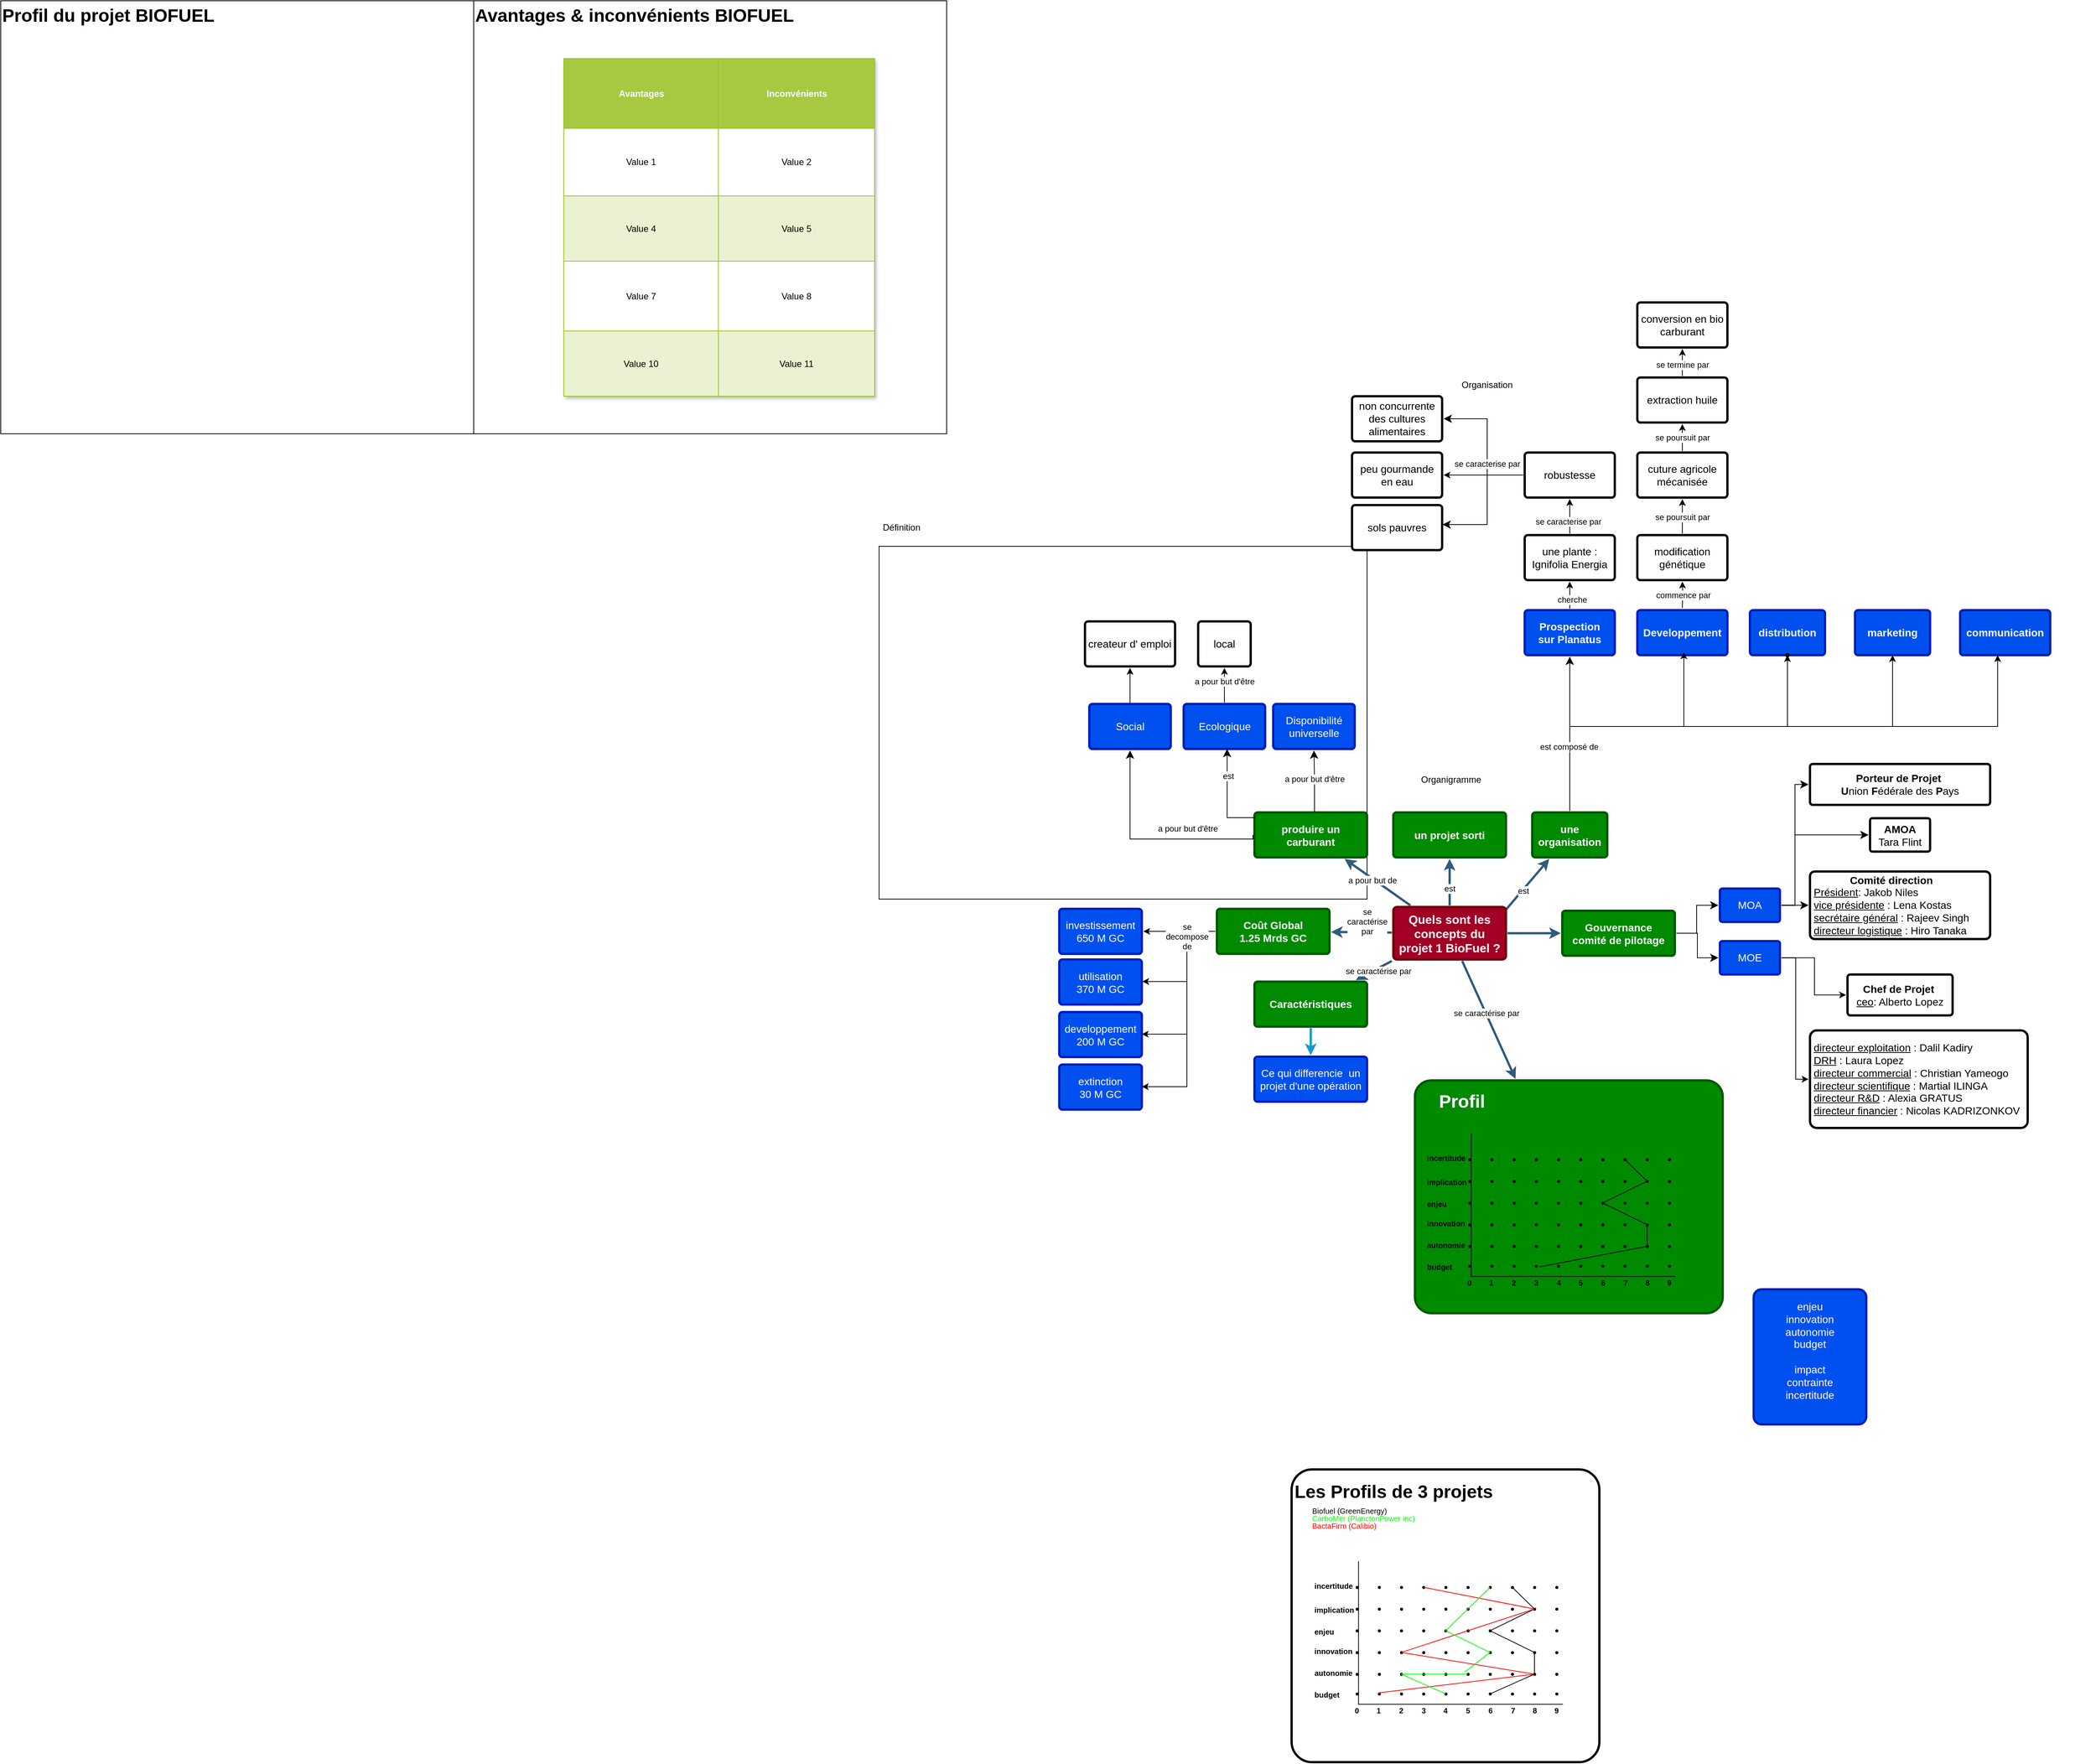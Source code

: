 <mxfile version="24.7.16">
  <diagram id="6a731a19-8d31-9384-78a2-239565b7b9f0" name="Page-1">
    <mxGraphModel dx="3331" dy="1353" grid="1" gridSize="10" guides="1" tooltips="1" connect="1" arrows="1" fold="1" page="1" pageScale="1" pageWidth="1169" pageHeight="827" background="none" math="0" shadow="0">
      <root>
        <mxCell id="0" />
        <mxCell id="1" parent="0" />
        <mxCell id="dY5pQCEzCTV9AAuhML3L-2071" value="" style="rounded=0;whiteSpace=wrap;html=1;align=left;" vertex="1" parent="1">
          <mxGeometry x="-1360" y="-827" width="630" height="577" as="geometry" />
        </mxCell>
        <mxCell id="dY5pQCEzCTV9AAuhML3L-1864" value="" style="edgeStyle=elbowEdgeStyle;elbow=vertical;endArrow=classic;html=1;curved=0;rounded=0;endSize=8;startSize=8;entryX=1;entryY=0.5;entryDx=0;entryDy=0;" edge="1" parent="1" target="dY5pQCEzCTV9AAuhML3L-1805">
          <mxGeometry width="50" height="50" relative="1" as="geometry">
            <mxPoint x="620" y="-190" as="sourcePoint" />
            <mxPoint x="380" y="-140" as="targetPoint" />
            <Array as="points">
              <mxPoint x="590" y="-270" />
            </Array>
          </mxGeometry>
        </mxCell>
        <mxCell id="dY5pQCEzCTV9AAuhML3L-1788" value="" style="rounded=0;whiteSpace=wrap;html=1;fillColor=none;" vertex="1" parent="1">
          <mxGeometry x="-190" y="-100" width="650" height="470" as="geometry" />
        </mxCell>
        <mxCell id="1745" value="" style="edgeStyle=none;rounded=0;jumpStyle=none;html=1;shadow=0;labelBackgroundColor=none;startArrow=none;startFill=0;endArrow=classic;endFill=1;jettySize=auto;orthogonalLoop=1;strokeColor=#2F5B7C;strokeWidth=3;fontFamily=Helvetica;fontSize=16;fontColor=#23445D;spacing=5;" parent="1" source="1749" target="1764" edge="1">
          <mxGeometry relative="1" as="geometry" />
        </mxCell>
        <mxCell id="iDHe0-WgaR2ZryKW1Erz-1811" value="a pour but de" style="edgeLabel;html=1;align=center;verticalAlign=middle;resizable=0;points=[];" parent="1745" vertex="1" connectable="0">
          <mxGeometry x="0.138" y="2" relative="1" as="geometry">
            <mxPoint as="offset" />
          </mxGeometry>
        </mxCell>
        <mxCell id="1746" value="" style="edgeStyle=none;rounded=0;jumpStyle=none;html=1;shadow=0;labelBackgroundColor=none;startArrow=none;startFill=0;endArrow=classic;endFill=1;jettySize=auto;orthogonalLoop=1;strokeColor=#2F5B7C;strokeWidth=3;fontFamily=Helvetica;fontSize=16;fontColor=#23445D;spacing=5;" parent="1" target="1771" edge="1">
          <mxGeometry relative="1" as="geometry">
            <mxPoint x="640" y="390" as="sourcePoint" />
          </mxGeometry>
        </mxCell>
        <mxCell id="1747" value="" style="edgeStyle=none;rounded=0;jumpStyle=none;html=1;shadow=0;labelBackgroundColor=none;startArrow=none;startFill=0;endArrow=classic;endFill=1;jettySize=auto;orthogonalLoop=1;strokeColor=#2F5B7C;strokeWidth=3;fontFamily=Helvetica;fontSize=16;fontColor=#23445D;spacing=5;" parent="1" source="1749" target="1760" edge="1">
          <mxGeometry relative="1" as="geometry" />
        </mxCell>
        <mxCell id="dY5pQCEzCTV9AAuhML3L-2076" value="se caractérise par" style="edgeLabel;html=1;align=center;verticalAlign=middle;resizable=0;points=[];" vertex="1" connectable="0" parent="1747">
          <mxGeometry x="-0.113" y="1" relative="1" as="geometry">
            <mxPoint as="offset" />
          </mxGeometry>
        </mxCell>
        <mxCell id="1748" value="" style="edgeStyle=none;rounded=0;jumpStyle=none;html=1;shadow=0;labelBackgroundColor=none;startArrow=none;startFill=0;endArrow=classic;endFill=1;jettySize=auto;orthogonalLoop=1;strokeColor=#2F5B7C;strokeWidth=3;fontFamily=Helvetica;fontSize=16;fontColor=#23445D;spacing=5;" parent="1" source="1749" target="1753" edge="1">
          <mxGeometry relative="1" as="geometry" />
        </mxCell>
        <mxCell id="iDHe0-WgaR2ZryKW1Erz-1810" value="se &lt;br&gt;caractérise &lt;br&gt;par" style="edgeLabel;html=1;align=center;verticalAlign=middle;resizable=0;points=[];" parent="1748" vertex="1" connectable="0">
          <mxGeometry x="0.301" y="1" relative="1" as="geometry">
            <mxPoint x="19" y="-15" as="offset" />
          </mxGeometry>
        </mxCell>
        <mxCell id="1749" value="Quels sont les concepts du projet 1 BioFuel ?" style="rounded=1;whiteSpace=wrap;html=1;shadow=0;labelBackgroundColor=none;strokeColor=#6F0000;strokeWidth=3;fillColor=#a20025;fontFamily=Helvetica;fontSize=16;fontColor=#ffffff;align=center;fontStyle=1;spacing=5;arcSize=7;perimeterSpacing=2;" parent="1" vertex="1">
          <mxGeometry x="495" y="380.5" width="150" height="70" as="geometry" />
        </mxCell>
        <mxCell id="1753" value="Coût Global &lt;br&gt;1.25 Mrds GC" style="rounded=1;whiteSpace=wrap;html=1;shadow=0;labelBackgroundColor=none;strokeColor=#005700;strokeWidth=3;fillColor=#008a00;fontFamily=Helvetica;fontSize=14;fontColor=#ffffff;align=center;spacing=5;fontStyle=1;arcSize=7;perimeterSpacing=2;" parent="1" vertex="1">
          <mxGeometry x="260" y="383" width="150" height="60" as="geometry" />
        </mxCell>
        <mxCell id="1762" value="enjeu&lt;br&gt;innovation&lt;br&gt;autonomie&lt;br&gt;&lt;div&gt;budget&lt;/div&gt;&lt;div&gt;&lt;br&gt;&lt;/div&gt;&lt;div&gt;impact&lt;/div&gt;&lt;div&gt;contrainte&lt;/div&gt;&lt;div&gt;incertitude&lt;/div&gt;&lt;div&gt;&lt;br&gt;&lt;/div&gt;" style="rounded=1;whiteSpace=wrap;html=1;shadow=0;labelBackgroundColor=none;strokeColor=#001DBC;strokeWidth=3;fillColor=#0050ef;fontFamily=Helvetica;fontSize=14;fontColor=#ffffff;align=center;spacing=5;arcSize=7;perimeterSpacing=2;" parent="1" vertex="1">
          <mxGeometry x="975" y="890" width="150" height="180" as="geometry" />
        </mxCell>
        <mxCell id="1764" value="produire un carburant" style="rounded=1;whiteSpace=wrap;html=1;shadow=0;labelBackgroundColor=none;strokeColor=#005700;strokeWidth=3;fillColor=#008a00;fontFamily=Helvetica;fontSize=14;fontColor=#ffffff;align=center;spacing=5;fontStyle=1;arcSize=7;perimeterSpacing=2;" parent="1" vertex="1">
          <mxGeometry x="310" y="254.5" width="150" height="60" as="geometry" />
        </mxCell>
        <mxCell id="1771" value="une organisation" style="rounded=1;whiteSpace=wrap;html=1;shadow=0;labelBackgroundColor=none;strokeColor=#005700;strokeWidth=3;fillColor=#008a00;fontFamily=Helvetica;fontSize=14;fontColor=#ffffff;align=center;spacing=5;fontStyle=1;arcSize=7;perimeterSpacing=2;" parent="1" vertex="1">
          <mxGeometry x="680" y="254.5" width="100" height="60" as="geometry" />
        </mxCell>
        <mxCell id="iDHe0-WgaR2ZryKW1Erz-1779" value="" style="edgeStyle=none;rounded=0;jumpStyle=none;html=1;shadow=0;labelBackgroundColor=none;startArrow=none;startFill=0;endArrow=classic;endFill=1;jettySize=auto;orthogonalLoop=1;strokeColor=#2F5B7C;strokeWidth=3;fontFamily=Helvetica;fontSize=16;fontColor=#23445D;spacing=5;exitX=0.5;exitY=0;exitDx=0;exitDy=0;" parent="1" source="1749" target="iDHe0-WgaR2ZryKW1Erz-1780" edge="1">
          <mxGeometry relative="1" as="geometry">
            <mxPoint x="1080" y="359" as="sourcePoint" />
          </mxGeometry>
        </mxCell>
        <mxCell id="dY5pQCEzCTV9AAuhML3L-1779" value="est " style="edgeLabel;html=1;align=center;verticalAlign=middle;resizable=0;points=[];" vertex="1" connectable="0" parent="iDHe0-WgaR2ZryKW1Erz-1779">
          <mxGeometry x="-0.242" relative="1" as="geometry">
            <mxPoint y="1" as="offset" />
          </mxGeometry>
        </mxCell>
        <mxCell id="iDHe0-WgaR2ZryKW1Erz-1780" value="un projet sorti " style="rounded=1;whiteSpace=wrap;html=1;shadow=0;labelBackgroundColor=none;strokeColor=#005700;strokeWidth=3;fillColor=#008a00;fontFamily=Helvetica;fontSize=14;fontColor=#ffffff;align=center;spacing=5;fontStyle=1;arcSize=7;perimeterSpacing=2;" parent="1" vertex="1">
          <mxGeometry x="495" y="254.5" width="150" height="60" as="geometry" />
        </mxCell>
        <mxCell id="iDHe0-WgaR2ZryKW1Erz-1787" value="" style="edgeStyle=none;rounded=0;jumpStyle=none;html=1;shadow=0;labelBackgroundColor=none;startArrow=none;startFill=0;endArrow=classic;endFill=1;jettySize=auto;orthogonalLoop=1;strokeColor=#2F5B7C;strokeWidth=3;fontFamily=Helvetica;fontSize=16;fontColor=#23445D;spacing=5;entryX=0;entryY=0.5;entryDx=0;entryDy=0;exitX=1;exitY=0.5;exitDx=0;exitDy=0;" parent="1" source="1749" target="iDHe0-WgaR2ZryKW1Erz-1788" edge="1">
          <mxGeometry relative="1" as="geometry">
            <mxPoint x="810" y="564.5" as="sourcePoint" />
          </mxGeometry>
        </mxCell>
        <mxCell id="iDHe0-WgaR2ZryKW1Erz-1788" value="Gouvernance&lt;br&gt;comité de pilotage" style="rounded=1;whiteSpace=wrap;html=1;shadow=0;labelBackgroundColor=none;strokeColor=#005700;strokeWidth=3;fillColor=#008a00;fontFamily=Helvetica;fontSize=14;fontColor=#ffffff;align=center;spacing=5;fontStyle=1;arcSize=7;perimeterSpacing=2;" parent="1" vertex="1">
          <mxGeometry x="720" y="385.5" width="150" height="60" as="geometry" />
        </mxCell>
        <mxCell id="iDHe0-WgaR2ZryKW1Erz-1792" value="" style="edgeStyle=none;rounded=0;jumpStyle=none;html=1;shadow=0;labelBackgroundColor=none;startArrow=none;startFill=0;endArrow=classic;endFill=1;jettySize=auto;orthogonalLoop=1;strokeColor=#2F5B7C;strokeWidth=3;fontFamily=Helvetica;fontSize=16;fontColor=#23445D;spacing=5;exitX=0;exitY=1;exitDx=0;exitDy=0;" parent="1" source="1749" target="iDHe0-WgaR2ZryKW1Erz-1796" edge="1">
          <mxGeometry relative="1" as="geometry">
            <mxPoint x="320" y="440" as="sourcePoint" />
          </mxGeometry>
        </mxCell>
        <mxCell id="dY5pQCEzCTV9AAuhML3L-2075" value="se caractérise par" style="edgeLabel;html=1;align=center;verticalAlign=middle;resizable=0;points=[];" vertex="1" connectable="0" parent="iDHe0-WgaR2ZryKW1Erz-1792">
          <mxGeometry x="-0.198" y="3" relative="1" as="geometry">
            <mxPoint as="offset" />
          </mxGeometry>
        </mxCell>
        <mxCell id="iDHe0-WgaR2ZryKW1Erz-1795" value="" style="edgeStyle=none;rounded=0;jumpStyle=none;html=1;shadow=0;labelBackgroundColor=none;startArrow=none;startFill=0;endArrow=classic;endFill=1;jettySize=auto;orthogonalLoop=1;strokeColor=#1699D3;strokeWidth=3;fontFamily=Helvetica;fontSize=14;fontColor=#FFFFFF;spacing=5;" parent="1" source="iDHe0-WgaR2ZryKW1Erz-1796" target="iDHe0-WgaR2ZryKW1Erz-1797" edge="1">
          <mxGeometry relative="1" as="geometry" />
        </mxCell>
        <mxCell id="iDHe0-WgaR2ZryKW1Erz-1796" value="Caractéristiques" style="rounded=1;whiteSpace=wrap;html=1;shadow=0;labelBackgroundColor=none;strokeColor=#005700;strokeWidth=3;fillColor=#008a00;fontFamily=Helvetica;fontSize=14;fontColor=#ffffff;align=center;spacing=5;fontStyle=1;arcSize=7;perimeterSpacing=2;" parent="1" vertex="1">
          <mxGeometry x="310" y="480" width="150" height="60" as="geometry" />
        </mxCell>
        <mxCell id="iDHe0-WgaR2ZryKW1Erz-1797" value="Ce qui differencie&amp;nbsp; un projet d&#39;une opération " style="rounded=1;whiteSpace=wrap;html=1;shadow=0;labelBackgroundColor=none;strokeColor=#001DBC;strokeWidth=3;fillColor=#0050ef;fontFamily=Helvetica;fontSize=14;fontColor=#ffffff;align=center;spacing=5;arcSize=7;perimeterSpacing=2;" parent="1" vertex="1">
          <mxGeometry x="310" y="580" width="150" height="60" as="geometry" />
        </mxCell>
        <mxCell id="iDHe0-WgaR2ZryKW1Erz-1814" value="" style="edgeStyle=elbowEdgeStyle;elbow=vertical;endArrow=classic;html=1;curved=0;rounded=0;endSize=8;startSize=8;" parent="1" edge="1" target="1767">
          <mxGeometry width="50" height="50" relative="1" as="geometry">
            <mxPoint x="390" y="254.5" as="sourcePoint" />
            <mxPoint x="390" y="190" as="targetPoint" />
          </mxGeometry>
        </mxCell>
        <mxCell id="iDHe0-WgaR2ZryKW1Erz-1815" value="" style="edgeStyle=elbowEdgeStyle;elbow=vertical;endArrow=classic;html=1;curved=0;rounded=0;endSize=8;startSize=8;entryX=0.5;entryY=1;entryDx=0;entryDy=0;exitX=0;exitY=0.5;exitDx=0;exitDy=0;" parent="1" target="iDHe0-WgaR2ZryKW1Erz-1801" edge="1" source="1764">
          <mxGeometry width="50" height="50" relative="1" as="geometry">
            <mxPoint x="390" y="250" as="sourcePoint" />
            <mxPoint x="400" y="180" as="targetPoint" />
            <Array as="points">
              <mxPoint x="230" y="290" />
            </Array>
          </mxGeometry>
        </mxCell>
        <mxCell id="iDHe0-WgaR2ZryKW1Erz-1818" value="a pour but d&#39;être" style="edgeLabel;html=1;align=center;verticalAlign=middle;resizable=0;points=[];" parent="iDHe0-WgaR2ZryKW1Erz-1815" vertex="1" connectable="0">
          <mxGeometry x="-0.165" relative="1" as="geometry">
            <mxPoint x="196" y="-80" as="offset" />
          </mxGeometry>
        </mxCell>
        <mxCell id="iDHe0-WgaR2ZryKW1Erz-1817" value="" style="edgeStyle=segmentEdgeStyle;endArrow=classic;html=1;curved=0;rounded=0;endSize=8;startSize=8;entryX=0.532;entryY=0.967;entryDx=0;entryDy=0;entryPerimeter=0;exitX=0.019;exitY=0.141;exitDx=0;exitDy=0;exitPerimeter=0;" parent="1" target="iDHe0-WgaR2ZryKW1Erz-1800" edge="1" source="1764">
          <mxGeometry width="50" height="50" relative="1" as="geometry">
            <mxPoint x="310" y="252" as="sourcePoint" />
            <mxPoint x="290" y="240" as="targetPoint" />
          </mxGeometry>
        </mxCell>
        <mxCell id="dY5pQCEzCTV9AAuhML3L-1850" value="est" style="edgeLabel;html=1;align=center;verticalAlign=middle;resizable=0;points=[];" vertex="1" connectable="0" parent="iDHe0-WgaR2ZryKW1Erz-1817">
          <mxGeometry x="0.446" y="-1" relative="1" as="geometry">
            <mxPoint as="offset" />
          </mxGeometry>
        </mxCell>
        <mxCell id="iDHe0-WgaR2ZryKW1Erz-1822" value="a pour but d&#39;être" style="edgeLabel;html=1;align=center;verticalAlign=middle;resizable=0;points=[];" parent="1" vertex="1" connectable="0">
          <mxGeometry x="250.002" y="280.002" as="geometry">
            <mxPoint x="-29" y="-4" as="offset" />
          </mxGeometry>
        </mxCell>
        <mxCell id="iDHe0-WgaR2ZryKW1Erz-1831" value="" style="endArrow=classic;html=1;rounded=0;exitX=0;exitY=0.5;exitDx=0;exitDy=0;entryX=1;entryY=0.5;entryDx=0;entryDy=0;edgeStyle=orthogonalEdgeStyle;elbow=vertical;" parent="1" source="1753" target="1755" edge="1">
          <mxGeometry width="50" height="50" relative="1" as="geometry">
            <mxPoint x="200" y="530" as="sourcePoint" />
            <mxPoint x="250" y="480" as="targetPoint" />
          </mxGeometry>
        </mxCell>
        <mxCell id="iDHe0-WgaR2ZryKW1Erz-1836" value="" style="endArrow=classic;html=1;rounded=0;entryX=0.988;entryY=0.49;entryDx=0;entryDy=0;edgeStyle=orthogonalEdgeStyle;elbow=vertical;entryPerimeter=0;" parent="1" target="iDHe0-WgaR2ZryKW1Erz-1825" edge="1">
          <mxGeometry width="50" height="50" relative="1" as="geometry">
            <mxPoint x="220" y="410" as="sourcePoint" />
            <mxPoint x="172" y="423" as="targetPoint" />
            <Array as="points">
              <mxPoint x="220" y="480" />
            </Array>
          </mxGeometry>
        </mxCell>
        <mxCell id="iDHe0-WgaR2ZryKW1Erz-1839" value="se &lt;br&gt;decompose&lt;br&gt; de " style="edgeLabel;html=1;align=center;verticalAlign=middle;resizable=0;points=[];" parent="iDHe0-WgaR2ZryKW1Erz-1836" vertex="1" connectable="0">
          <mxGeometry x="-1" y="-1" relative="1" as="geometry">
            <mxPoint x="1" y="10" as="offset" />
          </mxGeometry>
        </mxCell>
        <mxCell id="iDHe0-WgaR2ZryKW1Erz-1837" value="" style="endArrow=classic;html=1;rounded=0;entryX=0.988;entryY=0.49;entryDx=0;entryDy=0;edgeStyle=orthogonalEdgeStyle;elbow=vertical;entryPerimeter=0;" parent="1" edge="1">
          <mxGeometry width="50" height="50" relative="1" as="geometry">
            <mxPoint x="220" y="480" as="sourcePoint" />
            <mxPoint x="160" y="550" as="targetPoint" />
            <Array as="points">
              <mxPoint x="220" y="550" />
            </Array>
          </mxGeometry>
        </mxCell>
        <mxCell id="iDHe0-WgaR2ZryKW1Erz-1838" value="" style="endArrow=classic;html=1;rounded=0;entryX=0.988;entryY=0.49;entryDx=0;entryDy=0;edgeStyle=orthogonalEdgeStyle;elbow=vertical;entryPerimeter=0;" parent="1" edge="1">
          <mxGeometry width="50" height="50" relative="1" as="geometry">
            <mxPoint x="220" y="550" as="sourcePoint" />
            <mxPoint x="160" y="620" as="targetPoint" />
            <Array as="points">
              <mxPoint x="220" y="620" />
            </Array>
          </mxGeometry>
        </mxCell>
        <mxCell id="iDHe0-WgaR2ZryKW1Erz-1840" value="" style="group" parent="1" vertex="1" connectable="0">
          <mxGeometry x="50" y="383" width="110" height="267.5" as="geometry" />
        </mxCell>
        <mxCell id="1755" value="&lt;div&gt;&lt;br&gt;&lt;/div&gt;&lt;div&gt;investissement&lt;/div&gt;650 M GC&lt;div&gt;&lt;br&gt;&lt;/div&gt;" style="rounded=1;whiteSpace=wrap;html=1;shadow=0;labelBackgroundColor=none;strokeColor=#001DBC;strokeWidth=3;fillColor=#0050ef;fontFamily=Helvetica;fontSize=14;fontColor=#ffffff;align=center;spacing=5;fontStyle=0;arcSize=7;perimeterSpacing=2;" parent="iDHe0-WgaR2ZryKW1Erz-1840" vertex="1">
          <mxGeometry width="110" height="60" as="geometry" />
        </mxCell>
        <mxCell id="iDHe0-WgaR2ZryKW1Erz-1825" value="&lt;br&gt;&lt;div&gt;utilisation&lt;/div&gt;370 M GC&lt;div&gt;&lt;br&gt;&lt;/div&gt;" style="rounded=1;whiteSpace=wrap;html=1;shadow=0;labelBackgroundColor=none;strokeColor=#001DBC;strokeWidth=3;fillColor=#0050ef;fontFamily=Helvetica;fontSize=14;fontColor=#ffffff;align=center;spacing=5;fontStyle=0;arcSize=7;perimeterSpacing=2;" parent="iDHe0-WgaR2ZryKW1Erz-1840" vertex="1">
          <mxGeometry y="67.5" width="110.0" height="60" as="geometry" />
        </mxCell>
        <mxCell id="iDHe0-WgaR2ZryKW1Erz-1826" value="&lt;div&gt;&lt;br&gt;&lt;/div&gt;&lt;div&gt;developpement&lt;/div&gt;200 M GC&lt;div&gt;&lt;br&gt;&lt;/div&gt;" style="rounded=1;whiteSpace=wrap;html=1;shadow=0;labelBackgroundColor=none;strokeColor=#001DBC;strokeWidth=3;fillColor=#0050ef;fontFamily=Helvetica;fontSize=14;fontColor=#ffffff;align=center;spacing=5;fontStyle=0;arcSize=7;perimeterSpacing=2;" parent="iDHe0-WgaR2ZryKW1Erz-1840" vertex="1">
          <mxGeometry y="137.5" width="110.0" height="60" as="geometry" />
        </mxCell>
        <mxCell id="iDHe0-WgaR2ZryKW1Erz-1827" value="&lt;br&gt;&lt;div&gt;extinction&lt;/div&gt;30 M GC&lt;div&gt;&lt;br&gt;&lt;/div&gt;" style="rounded=1;whiteSpace=wrap;html=1;shadow=0;labelBackgroundColor=none;strokeColor=#001DBC;strokeWidth=3;fillColor=#0050ef;fontFamily=Helvetica;fontSize=14;fontColor=#ffffff;align=center;spacing=5;fontStyle=0;arcSize=7;perimeterSpacing=2;" parent="iDHe0-WgaR2ZryKW1Erz-1840" vertex="1">
          <mxGeometry y="207.5" width="110.0" height="60" as="geometry" />
        </mxCell>
        <mxCell id="iDHe0-WgaR2ZryKW1Erz-1841" value="Organigramme" style="text;whiteSpace=wrap;html=1;" parent="1" vertex="1">
          <mxGeometry x="530" y="197.25" width="110" height="40" as="geometry" />
        </mxCell>
        <mxCell id="iDHe0-WgaR2ZryKW1Erz-1789" value="MOA" style="rounded=1;whiteSpace=wrap;html=1;shadow=0;labelBackgroundColor=none;strokeColor=#001DBC;strokeWidth=3;fillColor=#0050ef;fontFamily=Helvetica;fontSize=14;fontColor=#ffffff;align=center;spacing=5;fontStyle=0;arcSize=7;perimeterSpacing=2;" parent="1" vertex="1">
          <mxGeometry x="930" y="356" width="80" height="44.5" as="geometry" />
        </mxCell>
        <mxCell id="dY5pQCEzCTV9AAuhML3L-1872" style="edgeStyle=elbowEdgeStyle;rounded=0;orthogonalLoop=1;jettySize=auto;html=1;exitX=1;exitY=0.5;exitDx=0;exitDy=0;" edge="1" parent="1" source="iDHe0-WgaR2ZryKW1Erz-1845" target="iDHe0-WgaR2ZryKW1Erz-1853">
          <mxGeometry relative="1" as="geometry" />
        </mxCell>
        <mxCell id="iDHe0-WgaR2ZryKW1Erz-1845" value="MOE" style="rounded=1;whiteSpace=wrap;html=1;shadow=0;labelBackgroundColor=none;strokeColor=#001DBC;strokeWidth=3;fillColor=#0050ef;fontFamily=Helvetica;fontSize=14;fontColor=#ffffff;align=center;spacing=5;fontStyle=0;arcSize=7;perimeterSpacing=2;" parent="1" vertex="1">
          <mxGeometry x="930" y="426" width="80" height="44.5" as="geometry" />
        </mxCell>
        <mxCell id="iDHe0-WgaR2ZryKW1Erz-1849" value="&lt;b&gt;AMOA&lt;/b&gt; &lt;br&gt;Tara Flint" style="rounded=1;whiteSpace=wrap;html=1;shadow=0;labelBackgroundColor=none;strokeWidth=3;fontFamily=Helvetica;fontSize=14;align=center;spacing=5;fontStyle=0;arcSize=7;perimeterSpacing=2;" parent="1" vertex="1">
          <mxGeometry x="1130" y="262.25" width="80" height="44.5" as="geometry" />
        </mxCell>
        <mxCell id="iDHe0-WgaR2ZryKW1Erz-1850" value="&lt;div align=&quot;center&quot;&gt;&lt;b&gt;Comité direction &lt;/b&gt;&lt;/div&gt;&lt;div&gt;&lt;u&gt;Président&lt;/u&gt;: Jakob Niles&lt;/div&gt;&lt;div&gt;&lt;u&gt;vice présidente&lt;/u&gt; : Lena Kostas&lt;/div&gt;&lt;div&gt;&lt;u&gt;secrétaire général&lt;/u&gt; : Rajeev Singh&lt;br&gt;&lt;u&gt;directeur logistique&lt;/u&gt; : Hiro Tanaka&lt;br&gt;&lt;/div&gt;" style="rounded=1;whiteSpace=wrap;html=1;shadow=0;labelBackgroundColor=none;strokeWidth=3;fontFamily=Helvetica;fontSize=14;align=left;spacing=5;fontStyle=0;arcSize=7;perimeterSpacing=2;" parent="1" vertex="1">
          <mxGeometry x="1050" y="333.25" width="240" height="90" as="geometry" />
        </mxCell>
        <mxCell id="iDHe0-WgaR2ZryKW1Erz-1851" value="&lt;div&gt;&lt;b&gt;Porteur de Projet&lt;/b&gt;&amp;nbsp;&lt;/div&gt;&lt;div&gt;&lt;b&gt;U&lt;/b&gt;nion &lt;b&gt;F&lt;/b&gt;édérale des &lt;b&gt;P&lt;/b&gt;ays&lt;/div&gt;" style="rounded=1;whiteSpace=wrap;html=1;shadow=0;labelBackgroundColor=none;strokeWidth=3;fontFamily=Helvetica;fontSize=14;align=center;spacing=5;fontStyle=0;arcSize=7;perimeterSpacing=2;" parent="1" vertex="1">
          <mxGeometry x="1050" y="190" width="240" height="54.5" as="geometry" />
        </mxCell>
        <mxCell id="iDHe0-WgaR2ZryKW1Erz-1852" value="&lt;div&gt;&lt;u&gt;directeur exploitation&lt;/u&gt; : Dalil Kadiry&lt;br&gt;&lt;/div&gt;&lt;div&gt;&lt;u&gt;DRH&lt;/u&gt; : Laura Lopez&lt;br&gt;&lt;u&gt;directeur commercial&lt;/u&gt; : Christian Yameogo&lt;/div&gt;&lt;div&gt;&lt;u&gt;directeur scientifique&lt;/u&gt; : Martial ILINGA&lt;/div&gt;&lt;div&gt;&lt;u&gt;directeur R&amp;amp;D&lt;/u&gt; : Alexia GRATUS&lt;/div&gt;&lt;div&gt;&lt;u&gt;directeur financier&lt;/u&gt; : Nicolas KADRIZONKOV&lt;br&gt;&lt;/div&gt;" style="rounded=1;whiteSpace=wrap;html=1;shadow=0;labelBackgroundColor=none;strokeWidth=3;fontFamily=Helvetica;fontSize=14;align=left;spacing=5;fontStyle=0;arcSize=7;perimeterSpacing=2;" parent="1" vertex="1">
          <mxGeometry x="1050" y="545" width="290" height="130" as="geometry" />
        </mxCell>
        <mxCell id="iDHe0-WgaR2ZryKW1Erz-1853" value="&lt;div&gt;&lt;b&gt;Chef de Projet&lt;/b&gt;&amp;nbsp;&lt;/div&gt;&lt;div align=&quot;left&quot;&gt;&lt;u&gt;ceo&lt;/u&gt;: Alberto Lopez&lt;/div&gt;" style="rounded=1;whiteSpace=wrap;html=1;shadow=0;labelBackgroundColor=none;strokeWidth=3;fontFamily=Helvetica;fontSize=14;align=center;spacing=5;fontStyle=0;arcSize=7;perimeterSpacing=2;" parent="1" vertex="1">
          <mxGeometry x="1100" y="470.5" width="140" height="54.5" as="geometry" />
        </mxCell>
        <mxCell id="dY5pQCEzCTV9AAuhML3L-1783" value="" style="group" vertex="1" connectable="0" parent="1">
          <mxGeometry x="100" width="340.0" height="170" as="geometry" />
        </mxCell>
        <mxCell id="iDHe0-WgaR2ZryKW1Erz-1820" value="" style="endArrow=classic;html=1;rounded=0;entryX=0.5;entryY=1;entryDx=0;entryDy=0;" parent="dY5pQCEzCTV9AAuhML3L-1783" target="iDHe0-WgaR2ZryKW1Erz-1802" edge="1">
          <mxGeometry width="50" height="50" relative="1" as="geometry">
            <mxPoint x="44.26" y="110" as="sourcePoint" />
            <mxPoint x="34.26" y="-80" as="targetPoint" />
          </mxGeometry>
        </mxCell>
        <mxCell id="iDHe0-WgaR2ZryKW1Erz-1802" value="createur d&#39; emploi" style="rounded=1;whiteSpace=wrap;html=1;shadow=0;labelBackgroundColor=none;strokeWidth=3;fontFamily=Helvetica;fontSize=14;align=center;spacing=5;arcSize=7;perimeterSpacing=2;" parent="dY5pQCEzCTV9AAuhML3L-1783" vertex="1">
          <mxGeometry x="-15.74" width="120" height="60" as="geometry" />
        </mxCell>
        <mxCell id="iDHe0-WgaR2ZryKW1Erz-1804" value="local" style="rounded=1;whiteSpace=wrap;html=1;shadow=0;labelBackgroundColor=none;strokeWidth=3;fontFamily=Helvetica;fontSize=14;align=center;spacing=5;arcSize=7;perimeterSpacing=2;" parent="dY5pQCEzCTV9AAuhML3L-1783" vertex="1">
          <mxGeometry x="135" width="70" height="60" as="geometry" />
        </mxCell>
        <mxCell id="iDHe0-WgaR2ZryKW1Erz-1823" value="" style="endArrow=classic;html=1;rounded=0;entryX=0.5;entryY=1;entryDx=0;entryDy=0;" parent="dY5pQCEzCTV9AAuhML3L-1783" target="iDHe0-WgaR2ZryKW1Erz-1804" edge="1" source="iDHe0-WgaR2ZryKW1Erz-1800">
          <mxGeometry width="50" height="50" relative="1" as="geometry">
            <mxPoint x="170.5" y="110" as="sourcePoint" />
            <mxPoint x="169.5" y="42" as="targetPoint" />
          </mxGeometry>
        </mxCell>
        <mxCell id="iDHe0-WgaR2ZryKW1Erz-1824" value="a pour but d&#39;être" style="edgeLabel;html=1;align=center;verticalAlign=middle;resizable=0;points=[];" parent="dY5pQCEzCTV9AAuhML3L-1783" vertex="1" connectable="0">
          <mxGeometry x="170.003" y="80.003" as="geometry" />
        </mxCell>
        <mxCell id="1767" value="Disponibilité universelle" style="rounded=1;whiteSpace=wrap;html=1;shadow=0;labelBackgroundColor=none;strokeColor=#001DBC;strokeWidth=3;fillColor=#0050ef;fontFamily=Helvetica;fontSize=14;fontColor=#ffffff;align=center;spacing=5;arcSize=7;perimeterSpacing=2;" parent="dY5pQCEzCTV9AAuhML3L-1783" vertex="1">
          <mxGeometry x="234.999" y="110" width="108.511" height="60" as="geometry" />
        </mxCell>
        <mxCell id="iDHe0-WgaR2ZryKW1Erz-1800" value="Ecologique" style="rounded=1;whiteSpace=wrap;html=1;shadow=0;labelBackgroundColor=none;strokeColor=#001DBC;strokeWidth=3;fillColor=#0050ef;fontFamily=Helvetica;fontSize=14;fontColor=#ffffff;align=center;spacing=5;arcSize=7;perimeterSpacing=2;" parent="dY5pQCEzCTV9AAuhML3L-1783" vertex="1">
          <mxGeometry x="115.745" y="110" width="108.511" height="60" as="geometry" />
        </mxCell>
        <mxCell id="iDHe0-WgaR2ZryKW1Erz-1801" value="Social" style="rounded=1;whiteSpace=wrap;html=1;shadow=0;labelBackgroundColor=none;strokeColor=#001DBC;strokeWidth=3;fillColor=#0050ef;fontFamily=Helvetica;fontSize=14;fontColor=#ffffff;align=center;spacing=5;arcSize=7;perimeterSpacing=2;" parent="dY5pQCEzCTV9AAuhML3L-1783" vertex="1">
          <mxGeometry x="-10" y="110" width="108.511" height="60" as="geometry" />
        </mxCell>
        <mxCell id="dY5pQCEzCTV9AAuhML3L-1789" value="" style="edgeStyle=elbowEdgeStyle;elbow=horizontal;endArrow=classic;html=1;curved=0;rounded=0;endSize=8;startSize=8;exitX=0.5;exitY=0;exitDx=0;exitDy=0;" edge="1" parent="1" source="1771" target="1778">
          <mxGeometry width="50" height="50" relative="1" as="geometry">
            <mxPoint x="730.41" y="254.5" as="sourcePoint" />
            <mxPoint x="729.41" y="172" as="targetPoint" />
          </mxGeometry>
        </mxCell>
        <mxCell id="dY5pQCEzCTV9AAuhML3L-1796" value="est composé de " style="edgeLabel;html=1;align=center;verticalAlign=middle;resizable=0;points=[];" vertex="1" connectable="0" parent="dY5pQCEzCTV9AAuhML3L-1789">
          <mxGeometry x="-0.161" y="1" relative="1" as="geometry">
            <mxPoint as="offset" />
          </mxGeometry>
        </mxCell>
        <mxCell id="dY5pQCEzCTV9AAuhML3L-1794" value="Organisation" style="text;html=1;align=center;verticalAlign=middle;whiteSpace=wrap;rounded=0;" vertex="1" parent="1">
          <mxGeometry x="590" y="-330" width="60" height="30" as="geometry" />
        </mxCell>
        <mxCell id="dY5pQCEzCTV9AAuhML3L-1795" value="Définition" style="text;html=1;align=center;verticalAlign=middle;whiteSpace=wrap;rounded=0;" vertex="1" parent="1">
          <mxGeometry x="-190" y="-140" width="60" height="30" as="geometry" />
        </mxCell>
        <mxCell id="dY5pQCEzCTV9AAuhML3L-1802" value="sols pauvres" style="rounded=1;whiteSpace=wrap;html=1;shadow=0;labelBackgroundColor=none;strokeWidth=3;fontFamily=Helvetica;fontSize=14;align=center;spacing=5;fontStyle=0;arcSize=7;perimeterSpacing=2;" vertex="1" parent="1">
          <mxGeometry x="440" y="-155" width="120" height="60" as="geometry" />
        </mxCell>
        <mxCell id="dY5pQCEzCTV9AAuhML3L-1804" value="peu gourmande en eau" style="rounded=1;whiteSpace=wrap;html=1;shadow=0;labelBackgroundColor=none;strokeWidth=3;fontFamily=Helvetica;fontSize=14;align=center;spacing=5;fontStyle=0;arcSize=7;perimeterSpacing=2;" vertex="1" parent="1">
          <mxGeometry x="440" y="-225" width="120" height="60" as="geometry" />
        </mxCell>
        <mxCell id="dY5pQCEzCTV9AAuhML3L-1805" value="non concurrente des cultures alimentaires" style="rounded=1;whiteSpace=wrap;html=1;shadow=0;labelBackgroundColor=none;strokeWidth=3;fontFamily=Helvetica;fontSize=14;align=center;spacing=5;fontStyle=0;arcSize=7;perimeterSpacing=2;" vertex="1" parent="1">
          <mxGeometry x="440" y="-300" width="120" height="60" as="geometry" />
        </mxCell>
        <mxCell id="dY5pQCEzCTV9AAuhML3L-1825" value="est " style="edgeLabel;html=1;align=center;verticalAlign=middle;resizable=0;points=[];" vertex="1" connectable="0" parent="1">
          <mxGeometry x="580" y="366.052" as="geometry">
            <mxPoint x="88" y="-7" as="offset" />
          </mxGeometry>
        </mxCell>
        <mxCell id="dY5pQCEzCTV9AAuhML3L-1831" value="" style="group;fontStyle=1" vertex="1" connectable="0" parent="1">
          <mxGeometry x="670" y="-425" width="760" height="485" as="geometry" />
        </mxCell>
        <mxCell id="dY5pQCEzCTV9AAuhML3L-1807" value="" style="edgeStyle=orthogonalEdgeStyle;rounded=0;orthogonalLoop=1;jettySize=auto;html=1;" edge="1" parent="dY5pQCEzCTV9AAuhML3L-1831" target="dY5pQCEzCTV9AAuhML3L-1806">
          <mxGeometry relative="1" as="geometry">
            <mxPoint x="210" y="407" as="sourcePoint" />
          </mxGeometry>
        </mxCell>
        <mxCell id="dY5pQCEzCTV9AAuhML3L-1814" value="commence par" style="edgeLabel;html=1;align=center;verticalAlign=middle;resizable=0;points=[];" vertex="1" connectable="0" parent="dY5pQCEzCTV9AAuhML3L-1807">
          <mxGeometry x="0.129" y="-5" relative="1" as="geometry">
            <mxPoint y="8" as="offset" />
          </mxGeometry>
        </mxCell>
        <mxCell id="1778" value="&lt;b&gt;Prospection&lt;br&gt;sur Planatus&lt;br&gt;&lt;/b&gt;" style="rounded=1;whiteSpace=wrap;html=1;shadow=0;labelBackgroundColor=none;strokeColor=#001DBC;strokeWidth=3;fillColor=#0050ef;fontFamily=Helvetica;fontSize=14;fontColor=#ffffff;align=center;spacing=5;fontStyle=0;arcSize=7;perimeterSpacing=2;" parent="dY5pQCEzCTV9AAuhML3L-1831" vertex="1">
          <mxGeometry y="410" width="120" height="60" as="geometry" />
        </mxCell>
        <mxCell id="dY5pQCEzCTV9AAuhML3L-1820" value="Developpement" style="rounded=1;whiteSpace=wrap;html=1;shadow=0;labelBackgroundColor=none;strokeColor=#001DBC;strokeWidth=3;fillColor=#0050ef;fontFamily=Helvetica;fontSize=14;fontColor=#ffffff;align=center;spacing=5;fontStyle=1;arcSize=7;perimeterSpacing=2;" vertex="1" parent="dY5pQCEzCTV9AAuhML3L-1831">
          <mxGeometry x="150" y="410" width="120" height="60" as="geometry" />
        </mxCell>
        <mxCell id="dY5pQCEzCTV9AAuhML3L-1822" value="distribution" style="rounded=1;whiteSpace=wrap;html=1;shadow=0;labelBackgroundColor=none;strokeColor=#001DBC;strokeWidth=3;fillColor=#0050ef;fontFamily=Helvetica;fontSize=14;fontColor=#ffffff;align=center;spacing=5;fontStyle=1;arcSize=7;perimeterSpacing=2;" vertex="1" parent="dY5pQCEzCTV9AAuhML3L-1831">
          <mxGeometry x="300" y="410" width="100" height="60" as="geometry" />
        </mxCell>
        <mxCell id="dY5pQCEzCTV9AAuhML3L-1809" value="" style="edgeStyle=orthogonalEdgeStyle;rounded=0;orthogonalLoop=1;jettySize=auto;html=1;" edge="1" parent="dY5pQCEzCTV9AAuhML3L-1831" source="dY5pQCEzCTV9AAuhML3L-1806" target="dY5pQCEzCTV9AAuhML3L-1808">
          <mxGeometry relative="1" as="geometry" />
        </mxCell>
        <mxCell id="dY5pQCEzCTV9AAuhML3L-1815" value="se poursuit par" style="edgeLabel;html=1;align=center;verticalAlign=middle;resizable=0;points=[];" vertex="1" connectable="0" parent="dY5pQCEzCTV9AAuhML3L-1809">
          <mxGeometry x="-0.031" relative="1" as="geometry">
            <mxPoint as="offset" />
          </mxGeometry>
        </mxCell>
        <mxCell id="dY5pQCEzCTV9AAuhML3L-1806" value="modification génétique" style="rounded=1;whiteSpace=wrap;html=1;shadow=0;labelBackgroundColor=none;strokeWidth=3;fontFamily=Helvetica;fontSize=14;align=center;spacing=5;fontStyle=0;arcSize=7;perimeterSpacing=2;" vertex="1" parent="dY5pQCEzCTV9AAuhML3L-1831">
          <mxGeometry x="150" y="310" width="120" height="60" as="geometry" />
        </mxCell>
        <mxCell id="dY5pQCEzCTV9AAuhML3L-1811" value="" style="edgeStyle=orthogonalEdgeStyle;rounded=0;orthogonalLoop=1;jettySize=auto;html=1;" edge="1" parent="dY5pQCEzCTV9AAuhML3L-1831" source="dY5pQCEzCTV9AAuhML3L-1808" target="dY5pQCEzCTV9AAuhML3L-1810">
          <mxGeometry relative="1" as="geometry" />
        </mxCell>
        <mxCell id="dY5pQCEzCTV9AAuhML3L-1816" value="se poursuit par" style="edgeLabel;html=1;align=center;verticalAlign=middle;resizable=0;points=[];" vertex="1" connectable="0" parent="dY5pQCEzCTV9AAuhML3L-1811">
          <mxGeometry relative="1" as="geometry">
            <mxPoint as="offset" />
          </mxGeometry>
        </mxCell>
        <mxCell id="dY5pQCEzCTV9AAuhML3L-1808" value="cuture agricole mécanisée" style="rounded=1;whiteSpace=wrap;html=1;shadow=0;labelBackgroundColor=none;strokeWidth=3;fontFamily=Helvetica;fontSize=14;align=center;spacing=5;fontStyle=0;arcSize=7;perimeterSpacing=2;" vertex="1" parent="dY5pQCEzCTV9AAuhML3L-1831">
          <mxGeometry x="150" y="200" width="120" height="60" as="geometry" />
        </mxCell>
        <mxCell id="dY5pQCEzCTV9AAuhML3L-1813" value="" style="edgeStyle=orthogonalEdgeStyle;rounded=0;orthogonalLoop=1;jettySize=auto;html=1;" edge="1" parent="dY5pQCEzCTV9AAuhML3L-1831" source="dY5pQCEzCTV9AAuhML3L-1810" target="dY5pQCEzCTV9AAuhML3L-1812">
          <mxGeometry relative="1" as="geometry" />
        </mxCell>
        <mxCell id="dY5pQCEzCTV9AAuhML3L-1817" value="se termine par" style="edgeLabel;html=1;align=center;verticalAlign=middle;resizable=0;points=[];" vertex="1" connectable="0" parent="dY5pQCEzCTV9AAuhML3L-1813">
          <mxGeometry x="-0.159" relative="1" as="geometry">
            <mxPoint as="offset" />
          </mxGeometry>
        </mxCell>
        <mxCell id="dY5pQCEzCTV9AAuhML3L-1810" value="extraction huile" style="rounded=1;whiteSpace=wrap;html=1;shadow=0;labelBackgroundColor=none;strokeWidth=3;fontFamily=Helvetica;fontSize=14;align=center;spacing=5;fontStyle=0;arcSize=7;perimeterSpacing=2;" vertex="1" parent="dY5pQCEzCTV9AAuhML3L-1831">
          <mxGeometry x="150" y="100" width="120" height="60" as="geometry" />
        </mxCell>
        <mxCell id="dY5pQCEzCTV9AAuhML3L-1812" value="conversion en bio carburant" style="rounded=1;whiteSpace=wrap;html=1;shadow=0;labelBackgroundColor=none;strokeWidth=3;fontFamily=Helvetica;fontSize=14;align=center;spacing=5;fontStyle=0;arcSize=7;perimeterSpacing=2;" vertex="1" parent="dY5pQCEzCTV9AAuhML3L-1831">
          <mxGeometry x="150" width="120" height="60" as="geometry" />
        </mxCell>
        <mxCell id="dY5pQCEzCTV9AAuhML3L-1827" value="marketing" style="rounded=1;whiteSpace=wrap;html=1;shadow=0;labelBackgroundColor=none;strokeColor=#001DBC;strokeWidth=3;fillColor=#0050ef;fontFamily=Helvetica;fontSize=14;fontColor=#ffffff;align=center;spacing=5;fontStyle=1;arcSize=7;perimeterSpacing=2;" vertex="1" parent="dY5pQCEzCTV9AAuhML3L-1831">
          <mxGeometry x="440" y="410" width="100" height="60" as="geometry" />
        </mxCell>
        <mxCell id="dY5pQCEzCTV9AAuhML3L-1829" value="communication" style="rounded=1;whiteSpace=wrap;html=1;shadow=0;labelBackgroundColor=none;strokeColor=#001DBC;strokeWidth=3;fillColor=#0050ef;fontFamily=Helvetica;fontSize=14;fontColor=#ffffff;align=center;spacing=5;fontStyle=1;arcSize=7;perimeterSpacing=2;" vertex="1" parent="dY5pQCEzCTV9AAuhML3L-1831">
          <mxGeometry x="580" y="410" width="120" height="60" as="geometry" />
        </mxCell>
        <mxCell id="dY5pQCEzCTV9AAuhML3L-1851" value="une plante :&lt;br&gt;Ignifolia Energia" style="rounded=1;whiteSpace=wrap;html=1;shadow=0;labelBackgroundColor=none;strokeWidth=3;fontFamily=Helvetica;fontSize=14;align=center;spacing=5;fontStyle=0;arcSize=7;perimeterSpacing=2;" vertex="1" parent="dY5pQCEzCTV9AAuhML3L-1831">
          <mxGeometry y="310" width="120" height="60" as="geometry" />
        </mxCell>
        <mxCell id="dY5pQCEzCTV9AAuhML3L-1852" value="" style="edgeStyle=elbowEdgeStyle;rounded=0;orthogonalLoop=1;jettySize=auto;html=1;elbow=horizontal;" edge="1" parent="dY5pQCEzCTV9AAuhML3L-1831" source="1778" target="dY5pQCEzCTV9AAuhML3L-1851">
          <mxGeometry relative="1" as="geometry" />
        </mxCell>
        <mxCell id="dY5pQCEzCTV9AAuhML3L-1853" value="cherche" style="edgeLabel;html=1;align=center;verticalAlign=middle;resizable=0;points=[];" vertex="1" connectable="0" parent="dY5pQCEzCTV9AAuhML3L-1852">
          <mxGeometry x="-0.338" y="-3" relative="1" as="geometry">
            <mxPoint as="offset" />
          </mxGeometry>
        </mxCell>
        <mxCell id="dY5pQCEzCTV9AAuhML3L-1854" value="robustesse" style="rounded=1;whiteSpace=wrap;html=1;shadow=0;labelBackgroundColor=none;strokeWidth=3;fontFamily=Helvetica;fontSize=14;align=center;spacing=5;fontStyle=0;arcSize=7;perimeterSpacing=2;" vertex="1" parent="dY5pQCEzCTV9AAuhML3L-1831">
          <mxGeometry y="200" width="120" height="60" as="geometry" />
        </mxCell>
        <mxCell id="dY5pQCEzCTV9AAuhML3L-1855" value="" style="edgeStyle=elbowEdgeStyle;rounded=0;orthogonalLoop=1;jettySize=auto;html=1;" edge="1" parent="dY5pQCEzCTV9AAuhML3L-1831" source="dY5pQCEzCTV9AAuhML3L-1851" target="dY5pQCEzCTV9AAuhML3L-1854">
          <mxGeometry relative="1" as="geometry" />
        </mxCell>
        <mxCell id="dY5pQCEzCTV9AAuhML3L-1856" value="se caracterise par" style="edgeLabel;html=1;align=center;verticalAlign=middle;resizable=0;points=[];" vertex="1" connectable="0" parent="dY5pQCEzCTV9AAuhML3L-1855">
          <mxGeometry x="-0.315" y="2" relative="1" as="geometry">
            <mxPoint as="offset" />
          </mxGeometry>
        </mxCell>
        <mxCell id="dY5pQCEzCTV9AAuhML3L-1840" style="edgeStyle=elbowEdgeStyle;rounded=0;orthogonalLoop=1;jettySize=auto;html=1;entryX=0.515;entryY=0.911;entryDx=0;entryDy=0;entryPerimeter=0;" edge="1" parent="1" target="dY5pQCEzCTV9AAuhML3L-1820">
          <mxGeometry relative="1" as="geometry">
            <mxPoint x="730" y="140" as="sourcePoint" />
            <Array as="points">
              <mxPoint x="882" y="90" />
            </Array>
          </mxGeometry>
        </mxCell>
        <mxCell id="dY5pQCEzCTV9AAuhML3L-1841" style="edgeStyle=elbowEdgeStyle;rounded=0;orthogonalLoop=1;jettySize=auto;html=1;entryX=0.515;entryY=0.911;entryDx=0;entryDy=0;entryPerimeter=0;" edge="1" parent="1" target="dY5pQCEzCTV9AAuhML3L-1842">
          <mxGeometry relative="1" as="geometry">
            <mxPoint x="880" y="140" as="sourcePoint" />
            <mxPoint x="1020" y="45" as="targetPoint" />
            <Array as="points">
              <mxPoint x="1020" y="94" />
            </Array>
          </mxGeometry>
        </mxCell>
        <mxCell id="dY5pQCEzCTV9AAuhML3L-1842" value="" style="shape=waypoint;sketch=0;fillStyle=solid;size=6;pointerEvents=1;points=[];fillColor=none;resizable=0;rotatable=0;perimeter=centerPerimeter;snapToPoint=1;" vertex="1" parent="1">
          <mxGeometry x="1010" y="35" width="20" height="20" as="geometry" />
        </mxCell>
        <mxCell id="dY5pQCEzCTV9AAuhML3L-1845" style="edgeStyle=elbowEdgeStyle;rounded=0;orthogonalLoop=1;jettySize=auto;html=1;entryX=0.515;entryY=0.911;entryDx=0;entryDy=0;entryPerimeter=0;" edge="1" parent="1">
          <mxGeometry relative="1" as="geometry">
            <mxPoint x="1020" y="140" as="sourcePoint" />
            <mxPoint x="1160" y="45" as="targetPoint" />
            <Array as="points">
              <mxPoint x="1160" y="94" />
            </Array>
          </mxGeometry>
        </mxCell>
        <mxCell id="dY5pQCEzCTV9AAuhML3L-1846" style="edgeStyle=elbowEdgeStyle;rounded=0;orthogonalLoop=1;jettySize=auto;html=1;entryX=0.515;entryY=0.911;entryDx=0;entryDy=0;entryPerimeter=0;" edge="1" parent="1">
          <mxGeometry relative="1" as="geometry">
            <mxPoint x="1160" y="140" as="sourcePoint" />
            <mxPoint x="1300" y="45" as="targetPoint" />
            <Array as="points">
              <mxPoint x="1300" y="94" />
            </Array>
          </mxGeometry>
        </mxCell>
        <mxCell id="dY5pQCEzCTV9AAuhML3L-1858" value="" style="edgeStyle=elbowEdgeStyle;rounded=0;orthogonalLoop=1;jettySize=auto;html=1;entryX=1;entryY=0.5;entryDx=0;entryDy=0;" edge="1" parent="1" source="dY5pQCEzCTV9AAuhML3L-1854" target="dY5pQCEzCTV9AAuhML3L-1804">
          <mxGeometry relative="1" as="geometry">
            <mxPoint x="592" y="-195" as="targetPoint" />
          </mxGeometry>
        </mxCell>
        <mxCell id="dY5pQCEzCTV9AAuhML3L-1860" value="se caracterise par" style="edgeLabel;html=1;align=center;verticalAlign=middle;resizable=0;points=[];" vertex="1" connectable="0" parent="1">
          <mxGeometry x="619.996" y="-210.002" as="geometry" />
        </mxCell>
        <mxCell id="dY5pQCEzCTV9AAuhML3L-1865" value="" style="edgeStyle=elbowEdgeStyle;elbow=vertical;endArrow=classic;html=1;curved=0;rounded=0;endSize=8;startSize=8;entryX=0.988;entryY=0.445;entryDx=0;entryDy=0;entryPerimeter=0;" edge="1" parent="1" target="dY5pQCEzCTV9AAuhML3L-1802">
          <mxGeometry width="50" height="50" relative="1" as="geometry">
            <mxPoint x="620" y="-190" as="sourcePoint" />
            <mxPoint x="572" y="-260" as="targetPoint" />
            <Array as="points">
              <mxPoint x="590" y="-129" />
            </Array>
          </mxGeometry>
        </mxCell>
        <mxCell id="dY5pQCEzCTV9AAuhML3L-1866" value="" style="edgeStyle=elbowEdgeStyle;elbow=horizontal;endArrow=classic;html=1;curved=0;rounded=0;endSize=8;startSize=8;exitX=1;exitY=0.5;exitDx=0;exitDy=0;entryX=0;entryY=0.5;entryDx=0;entryDy=0;" edge="1" parent="1" source="iDHe0-WgaR2ZryKW1Erz-1789" target="iDHe0-WgaR2ZryKW1Erz-1849">
          <mxGeometry width="50" height="50" relative="1" as="geometry">
            <mxPoint x="960" y="300" as="sourcePoint" />
            <mxPoint x="1010" y="250" as="targetPoint" />
            <Array as="points">
              <mxPoint x="1030" y="340" />
            </Array>
          </mxGeometry>
        </mxCell>
        <mxCell id="dY5pQCEzCTV9AAuhML3L-1867" value="" style="edgeStyle=elbowEdgeStyle;elbow=horizontal;endArrow=classic;html=1;curved=0;rounded=0;endSize=8;startSize=8;exitX=1;exitY=0.5;exitDx=0;exitDy=0;" edge="1" parent="1" source="iDHe0-WgaR2ZryKW1Erz-1789" target="iDHe0-WgaR2ZryKW1Erz-1850">
          <mxGeometry width="50" height="50" relative="1" as="geometry">
            <mxPoint x="960" y="300" as="sourcePoint" />
            <mxPoint x="1048" y="380" as="targetPoint" />
          </mxGeometry>
        </mxCell>
        <mxCell id="dY5pQCEzCTV9AAuhML3L-1868" value="" style="edgeStyle=elbowEdgeStyle;elbow=horizontal;endArrow=classic;html=1;curved=0;rounded=0;endSize=8;startSize=8;exitX=1;exitY=0.5;exitDx=0;exitDy=0;entryX=0;entryY=0.5;entryDx=0;entryDy=0;" edge="1" parent="1" source="iDHe0-WgaR2ZryKW1Erz-1789" target="iDHe0-WgaR2ZryKW1Erz-1851">
          <mxGeometry width="50" height="50" relative="1" as="geometry">
            <mxPoint x="960" y="300" as="sourcePoint" />
            <mxPoint x="1010" y="250" as="targetPoint" />
          </mxGeometry>
        </mxCell>
        <mxCell id="dY5pQCEzCTV9AAuhML3L-1869" value="" style="edgeStyle=elbowEdgeStyle;elbow=horizontal;endArrow=classic;html=1;curved=0;rounded=0;endSize=8;startSize=8;entryX=0;entryY=0.5;entryDx=0;entryDy=0;" edge="1" parent="1" source="iDHe0-WgaR2ZryKW1Erz-1788" target="iDHe0-WgaR2ZryKW1Erz-1789">
          <mxGeometry width="50" height="50" relative="1" as="geometry">
            <mxPoint x="870" y="420" as="sourcePoint" />
            <mxPoint x="920" y="370" as="targetPoint" />
          </mxGeometry>
        </mxCell>
        <mxCell id="dY5pQCEzCTV9AAuhML3L-1870" value="" style="edgeStyle=elbowEdgeStyle;elbow=horizontal;endArrow=classic;html=1;curved=0;rounded=0;endSize=8;startSize=8;entryX=0;entryY=0.5;entryDx=0;entryDy=0;exitX=1;exitY=0.5;exitDx=0;exitDy=0;" edge="1" parent="1" source="iDHe0-WgaR2ZryKW1Erz-1788" target="iDHe0-WgaR2ZryKW1Erz-1845">
          <mxGeometry width="50" height="50" relative="1" as="geometry">
            <mxPoint x="882" y="426" as="sourcePoint" />
            <mxPoint x="938" y="388" as="targetPoint" />
            <Array as="points">
              <mxPoint x="900" y="440" />
            </Array>
          </mxGeometry>
        </mxCell>
        <mxCell id="dY5pQCEzCTV9AAuhML3L-1873" style="edgeStyle=elbowEdgeStyle;rounded=0;orthogonalLoop=1;jettySize=auto;html=1;exitX=1;exitY=0.5;exitDx=0;exitDy=0;" edge="1" parent="1" source="iDHe0-WgaR2ZryKW1Erz-1845" target="iDHe0-WgaR2ZryKW1Erz-1852">
          <mxGeometry relative="1" as="geometry">
            <mxPoint x="1022" y="458" as="sourcePoint" />
            <mxPoint x="1108" y="508" as="targetPoint" />
          </mxGeometry>
        </mxCell>
        <mxCell id="dY5pQCEzCTV9AAuhML3L-2048" value="" style="rounded=0;whiteSpace=wrap;html=1;align=left;" vertex="1" parent="1">
          <mxGeometry x="-730" y="-827" width="630" height="577" as="geometry" />
        </mxCell>
        <mxCell id="dY5pQCEzCTV9AAuhML3L-2049" value="Avantages &amp;amp; inconvénients BIOFUEL " style="text;strokeColor=none;fillColor=none;html=1;fontSize=24;fontStyle=1;verticalAlign=middle;align=left;" vertex="1" parent="1">
          <mxGeometry x="-730" y="-827" width="100" height="40" as="geometry" />
        </mxCell>
        <mxCell id="dY5pQCEzCTV9AAuhML3L-2050" value="Assets" style="childLayout=tableLayout;recursiveResize=0;strokeColor=#98bf21;fillColor=#A7C942;shadow=1;" vertex="1" parent="1">
          <mxGeometry x="-610" y="-750" width="414" height="450" as="geometry" />
        </mxCell>
        <mxCell id="dY5pQCEzCTV9AAuhML3L-2051" style="shape=tableRow;horizontal=0;startSize=0;swimlaneHead=0;swimlaneBody=0;top=0;left=0;bottom=0;right=0;dropTarget=0;collapsible=0;recursiveResize=0;expand=0;fontStyle=0;strokeColor=inherit;fillColor=#ffffff;" vertex="1" parent="dY5pQCEzCTV9AAuhML3L-2050">
          <mxGeometry width="414" height="93" as="geometry" />
        </mxCell>
        <mxCell id="dY5pQCEzCTV9AAuhML3L-2052" value="Avantages" style="connectable=0;recursiveResize=0;strokeColor=inherit;fillColor=#A7C942;align=center;fontStyle=1;fontColor=#FFFFFF;html=1;" vertex="1" parent="dY5pQCEzCTV9AAuhML3L-2051">
          <mxGeometry width="206" height="93" as="geometry">
            <mxRectangle width="206" height="93" as="alternateBounds" />
          </mxGeometry>
        </mxCell>
        <mxCell id="dY5pQCEzCTV9AAuhML3L-2053" value="Inconvénients" style="connectable=0;recursiveResize=0;strokeColor=inherit;fillColor=#A7C942;align=center;fontStyle=1;fontColor=#FFFFFF;html=1;" vertex="1" parent="dY5pQCEzCTV9AAuhML3L-2051">
          <mxGeometry x="206" width="208" height="93" as="geometry">
            <mxRectangle width="208" height="93" as="alternateBounds" />
          </mxGeometry>
        </mxCell>
        <mxCell id="dY5pQCEzCTV9AAuhML3L-2055" value="" style="shape=tableRow;horizontal=0;startSize=0;swimlaneHead=0;swimlaneBody=0;top=0;left=0;bottom=0;right=0;dropTarget=0;collapsible=0;recursiveResize=0;expand=0;fontStyle=0;strokeColor=inherit;fillColor=#ffffff;" vertex="1" parent="dY5pQCEzCTV9AAuhML3L-2050">
          <mxGeometry y="93" width="414" height="90" as="geometry" />
        </mxCell>
        <mxCell id="dY5pQCEzCTV9AAuhML3L-2056" value="Value 1" style="connectable=0;recursiveResize=0;strokeColor=inherit;fillColor=inherit;align=center;whiteSpace=wrap;html=1;" vertex="1" parent="dY5pQCEzCTV9AAuhML3L-2055">
          <mxGeometry width="206" height="90" as="geometry">
            <mxRectangle width="206" height="90" as="alternateBounds" />
          </mxGeometry>
        </mxCell>
        <mxCell id="dY5pQCEzCTV9AAuhML3L-2057" value="Value 2" style="connectable=0;recursiveResize=0;strokeColor=inherit;fillColor=inherit;align=center;whiteSpace=wrap;html=1;" vertex="1" parent="dY5pQCEzCTV9AAuhML3L-2055">
          <mxGeometry x="206" width="208" height="90" as="geometry">
            <mxRectangle width="208" height="90" as="alternateBounds" />
          </mxGeometry>
        </mxCell>
        <mxCell id="dY5pQCEzCTV9AAuhML3L-2059" value="" style="shape=tableRow;horizontal=0;startSize=0;swimlaneHead=0;swimlaneBody=0;top=0;left=0;bottom=0;right=0;dropTarget=0;collapsible=0;recursiveResize=0;expand=0;fontStyle=1;strokeColor=inherit;fillColor=#EAF2D3;" vertex="1" parent="dY5pQCEzCTV9AAuhML3L-2050">
          <mxGeometry y="183" width="414" height="87" as="geometry" />
        </mxCell>
        <mxCell id="dY5pQCEzCTV9AAuhML3L-2060" value="Value 4" style="connectable=0;recursiveResize=0;strokeColor=inherit;fillColor=inherit;whiteSpace=wrap;html=1;" vertex="1" parent="dY5pQCEzCTV9AAuhML3L-2059">
          <mxGeometry width="206" height="87" as="geometry">
            <mxRectangle width="206" height="87" as="alternateBounds" />
          </mxGeometry>
        </mxCell>
        <mxCell id="dY5pQCEzCTV9AAuhML3L-2061" value="Value 5" style="connectable=0;recursiveResize=0;strokeColor=inherit;fillColor=inherit;whiteSpace=wrap;html=1;" vertex="1" parent="dY5pQCEzCTV9AAuhML3L-2059">
          <mxGeometry x="206" width="208" height="87" as="geometry">
            <mxRectangle width="208" height="87" as="alternateBounds" />
          </mxGeometry>
        </mxCell>
        <mxCell id="dY5pQCEzCTV9AAuhML3L-2063" value="" style="shape=tableRow;horizontal=0;startSize=0;swimlaneHead=0;swimlaneBody=0;top=0;left=0;bottom=0;right=0;dropTarget=0;collapsible=0;recursiveResize=0;expand=0;fontStyle=0;strokeColor=inherit;fillColor=#ffffff;" vertex="1" parent="dY5pQCEzCTV9AAuhML3L-2050">
          <mxGeometry y="270" width="414" height="93" as="geometry" />
        </mxCell>
        <mxCell id="dY5pQCEzCTV9AAuhML3L-2064" value="Value 7" style="connectable=0;recursiveResize=0;strokeColor=inherit;fillColor=inherit;fontStyle=0;align=center;whiteSpace=wrap;html=1;" vertex="1" parent="dY5pQCEzCTV9AAuhML3L-2063">
          <mxGeometry width="206" height="93" as="geometry">
            <mxRectangle width="206" height="93" as="alternateBounds" />
          </mxGeometry>
        </mxCell>
        <mxCell id="dY5pQCEzCTV9AAuhML3L-2065" value="Value 8" style="connectable=0;recursiveResize=0;strokeColor=inherit;fillColor=inherit;fontStyle=0;align=center;whiteSpace=wrap;html=1;" vertex="1" parent="dY5pQCEzCTV9AAuhML3L-2063">
          <mxGeometry x="206" width="208" height="93" as="geometry">
            <mxRectangle width="208" height="93" as="alternateBounds" />
          </mxGeometry>
        </mxCell>
        <mxCell id="dY5pQCEzCTV9AAuhML3L-2067" value="" style="shape=tableRow;horizontal=0;startSize=0;swimlaneHead=0;swimlaneBody=0;top=0;left=0;bottom=0;right=0;dropTarget=0;collapsible=0;recursiveResize=0;expand=0;fontStyle=1;strokeColor=inherit;fillColor=#EAF2D3;" vertex="1" parent="dY5pQCEzCTV9AAuhML3L-2050">
          <mxGeometry y="363" width="414" height="87" as="geometry" />
        </mxCell>
        <mxCell id="dY5pQCEzCTV9AAuhML3L-2068" value="Value 10" style="connectable=0;recursiveResize=0;strokeColor=inherit;fillColor=inherit;whiteSpace=wrap;html=1;" vertex="1" parent="dY5pQCEzCTV9AAuhML3L-2067">
          <mxGeometry width="206" height="87" as="geometry">
            <mxRectangle width="206" height="87" as="alternateBounds" />
          </mxGeometry>
        </mxCell>
        <mxCell id="dY5pQCEzCTV9AAuhML3L-2069" value="Value 11" style="connectable=0;recursiveResize=0;strokeColor=inherit;fillColor=inherit;whiteSpace=wrap;html=1;" vertex="1" parent="dY5pQCEzCTV9AAuhML3L-2067">
          <mxGeometry x="206" width="208" height="87" as="geometry">
            <mxRectangle width="208" height="87" as="alternateBounds" />
          </mxGeometry>
        </mxCell>
        <mxCell id="dY5pQCEzCTV9AAuhML3L-2072" value="Profil du projet BIOFUEL" style="text;strokeColor=none;fillColor=none;html=1;fontSize=24;fontStyle=1;verticalAlign=middle;align=left;" vertex="1" parent="1">
          <mxGeometry x="-1360" y="-827" width="100" height="40" as="geometry" />
        </mxCell>
        <mxCell id="dY5pQCEzCTV9AAuhML3L-2074" value="" style="group" vertex="1" connectable="0" parent="1">
          <mxGeometry x="538.05" y="619.75" width="381.45" height="293.93" as="geometry" />
        </mxCell>
        <mxCell id="1760" value="" style="rounded=1;whiteSpace=wrap;html=1;shadow=0;labelBackgroundColor=none;strokeColor=#005700;strokeWidth=3;fillColor=#008a00;fontFamily=Helvetica;fontSize=14;fontColor=#ffffff;align=center;spacing=5;fontStyle=1;arcSize=7;perimeterSpacing=2;" parent="dY5pQCEzCTV9AAuhML3L-2074" vertex="1">
          <mxGeometry x="-14.27" y="-8.16" width="410" height="310.25" as="geometry" />
        </mxCell>
        <mxCell id="dY5pQCEzCTV9AAuhML3L-1876" value="" style="shape=partialRectangle;whiteSpace=wrap;html=1;bottom=0;right=0;fillColor=none;rotation=-90;container=0;" vertex="1" parent="dY5pQCEzCTV9AAuhML3L-2074">
          <mxGeometry x="101.38" y="22.2" width="190.23" height="271.73" as="geometry" />
        </mxCell>
        <mxCell id="dY5pQCEzCTV9AAuhML3L-2015" value="incertitude" style="text;strokeColor=none;fillColor=none;html=1;fontSize=10;fontStyle=1;verticalAlign=middle;align=left;container=0;" vertex="1" parent="dY5pQCEzCTV9AAuhML3L-2074">
          <mxGeometry y="88.482" width="48.546" height="14.466" as="geometry" />
        </mxCell>
        <mxCell id="dY5pQCEzCTV9AAuhML3L-2018" value="innovation" style="text;strokeColor=none;fillColor=none;html=1;fontSize=10;fontStyle=1;verticalAlign=middle;align=left;container=0;" vertex="1" parent="dY5pQCEzCTV9AAuhML3L-2074">
          <mxGeometry y="175.277" width="48.546" height="14.466" as="geometry" />
        </mxCell>
        <mxCell id="dY5pQCEzCTV9AAuhML3L-2019" value="autonomie" style="text;strokeColor=none;fillColor=none;html=1;fontSize=10;fontStyle=1;verticalAlign=middle;align=left;container=0;" vertex="1" parent="dY5pQCEzCTV9AAuhML3L-2074">
          <mxGeometry y="204.209" width="48.546" height="14.466" as="geometry" />
        </mxCell>
        <mxCell id="dY5pQCEzCTV9AAuhML3L-2020" value="budget" style="text;strokeColor=none;fillColor=none;html=1;fontSize=10;fontStyle=1;verticalAlign=middle;align=left;container=0;" vertex="1" parent="dY5pQCEzCTV9AAuhML3L-2074">
          <mxGeometry y="232.658" width="48.546" height="14.466" as="geometry" />
        </mxCell>
        <mxCell id="dY5pQCEzCTV9AAuhML3L-2021" value="enjeu" style="text;strokeColor=none;fillColor=none;html=1;fontSize=10;fontStyle=1;verticalAlign=middle;align=left;container=0;" vertex="1" parent="dY5pQCEzCTV9AAuhML3L-2074">
          <mxGeometry y="148.756" width="48.546" height="14.466" as="geometry" />
        </mxCell>
        <mxCell id="dY5pQCEzCTV9AAuhML3L-2022" value="implication" style="text;strokeColor=none;fillColor=none;html=1;fontSize=10;fontStyle=1;verticalAlign=middle;align=left;container=0;" vertex="1" parent="dY5pQCEzCTV9AAuhML3L-2074">
          <mxGeometry y="119.825" width="48.546" height="14.466" as="geometry" />
        </mxCell>
        <mxCell id="dY5pQCEzCTV9AAuhML3L-1947" value="" style="shape=waypoint;sketch=0;fillStyle=solid;size=6;pointerEvents=1;points=[];fillColor=none;resizable=0;rotatable=0;perimeter=centerPerimeter;snapToPoint=1;container=0;strokeWidth=0;" vertex="1" parent="dY5pQCEzCTV9AAuhML3L-2074">
          <mxGeometry x="48.546" y="87.277" width="20" height="20" as="geometry" />
        </mxCell>
        <mxCell id="dY5pQCEzCTV9AAuhML3L-1948" value="" style="shape=waypoint;sketch=0;size=6;pointerEvents=1;points=[];fillColor=none;resizable=0;rotatable=0;perimeter=centerPerimeter;snapToPoint=1;fillStyle=solid;container=0;strokeWidth=0;" vertex="1" parent="dY5pQCEzCTV9AAuhML3L-2074">
          <mxGeometry x="78.095" y="87.277" width="20" height="20" as="geometry" />
        </mxCell>
        <mxCell id="dY5pQCEzCTV9AAuhML3L-1949" value="" style="shape=waypoint;sketch=0;size=6;pointerEvents=1;points=[];fillColor=none;resizable=0;rotatable=0;perimeter=centerPerimeter;snapToPoint=1;fillStyle=solid;container=0;strokeWidth=0;" vertex="1" parent="dY5pQCEzCTV9AAuhML3L-2074">
          <mxGeometry x="107.645" y="87.277" width="20" height="20" as="geometry" />
        </mxCell>
        <mxCell id="dY5pQCEzCTV9AAuhML3L-1950" value="" style="shape=waypoint;sketch=0;size=6;pointerEvents=1;points=[];fillColor=none;resizable=0;rotatable=0;perimeter=centerPerimeter;snapToPoint=1;fillStyle=solid;container=0;strokeWidth=0;" vertex="1" parent="dY5pQCEzCTV9AAuhML3L-2074">
          <mxGeometry x="137.194" y="87.277" width="20" height="20" as="geometry" />
        </mxCell>
        <mxCell id="dY5pQCEzCTV9AAuhML3L-1951" value="" style="shape=waypoint;sketch=0;size=6;pointerEvents=1;points=[];fillColor=none;resizable=0;rotatable=0;perimeter=centerPerimeter;snapToPoint=1;fillStyle=solid;container=0;strokeWidth=0;" vertex="1" parent="dY5pQCEzCTV9AAuhML3L-2074">
          <mxGeometry x="166.744" y="87.277" width="20" height="20" as="geometry" />
        </mxCell>
        <mxCell id="dY5pQCEzCTV9AAuhML3L-1952" value="" style="shape=waypoint;sketch=0;size=6;pointerEvents=1;points=[];fillColor=none;resizable=0;rotatable=0;perimeter=centerPerimeter;snapToPoint=1;fillStyle=solid;container=0;strokeWidth=0;" vertex="1" parent="dY5pQCEzCTV9AAuhML3L-2074">
          <mxGeometry x="196.293" y="87.277" width="20" height="20" as="geometry" />
        </mxCell>
        <mxCell id="dY5pQCEzCTV9AAuhML3L-1953" value="" style="shape=waypoint;sketch=0;size=6;pointerEvents=1;points=[];fillColor=none;resizable=0;rotatable=0;perimeter=centerPerimeter;snapToPoint=1;fillStyle=solid;container=0;strokeWidth=0;" vertex="1" parent="dY5pQCEzCTV9AAuhML3L-2074">
          <mxGeometry x="225.843" y="87.277" width="20" height="20" as="geometry" />
        </mxCell>
        <mxCell id="dY5pQCEzCTV9AAuhML3L-1954" value="" style="shape=waypoint;sketch=0;size=6;pointerEvents=1;points=[];fillColor=none;resizable=0;rotatable=0;perimeter=centerPerimeter;snapToPoint=1;fillStyle=solid;container=0;strokeWidth=0;" vertex="1" parent="dY5pQCEzCTV9AAuhML3L-2074">
          <mxGeometry x="255.393" y="87.277" width="20" height="20" as="geometry" />
        </mxCell>
        <mxCell id="dY5pQCEzCTV9AAuhML3L-1955" value="" style="shape=waypoint;sketch=0;size=6;pointerEvents=1;points=[];fillColor=none;resizable=0;rotatable=0;perimeter=centerPerimeter;snapToPoint=1;fillStyle=solid;container=0;strokeWidth=0;" vertex="1" parent="dY5pQCEzCTV9AAuhML3L-2074">
          <mxGeometry x="284.942" y="87.277" width="20" height="20" as="geometry" />
        </mxCell>
        <mxCell id="dY5pQCEzCTV9AAuhML3L-1956" value="" style="shape=waypoint;sketch=0;size=6;pointerEvents=1;points=[];fillColor=none;resizable=0;rotatable=0;perimeter=centerPerimeter;snapToPoint=1;fillStyle=solid;container=0;strokeWidth=0;" vertex="1" parent="dY5pQCEzCTV9AAuhML3L-2074">
          <mxGeometry x="314.492" y="87.277" width="20" height="20" as="geometry" />
        </mxCell>
        <mxCell id="dY5pQCEzCTV9AAuhML3L-1958" value="" style="shape=waypoint;sketch=0;fillStyle=solid;size=6;pointerEvents=1;points=[];fillColor=none;resizable=0;rotatable=0;perimeter=centerPerimeter;snapToPoint=1;container=0;strokeWidth=0;" vertex="1" parent="dY5pQCEzCTV9AAuhML3L-2074">
          <mxGeometry x="48.546" y="116.208" width="20" height="20" as="geometry" />
        </mxCell>
        <mxCell id="dY5pQCEzCTV9AAuhML3L-1959" value="" style="shape=waypoint;sketch=0;size=6;pointerEvents=1;points=[];fillColor=none;resizable=0;rotatable=0;perimeter=centerPerimeter;snapToPoint=1;fillStyle=solid;container=0;strokeWidth=0;" vertex="1" parent="dY5pQCEzCTV9AAuhML3L-2074">
          <mxGeometry x="78.095" y="116.208" width="20" height="20" as="geometry" />
        </mxCell>
        <mxCell id="dY5pQCEzCTV9AAuhML3L-1960" value="" style="shape=waypoint;sketch=0;size=6;pointerEvents=1;points=[];fillColor=none;resizable=0;rotatable=0;perimeter=centerPerimeter;snapToPoint=1;fillStyle=solid;container=0;strokeWidth=0;" vertex="1" parent="dY5pQCEzCTV9AAuhML3L-2074">
          <mxGeometry x="107.645" y="116.208" width="20" height="20" as="geometry" />
        </mxCell>
        <mxCell id="dY5pQCEzCTV9AAuhML3L-1961" value="" style="shape=waypoint;sketch=0;size=6;pointerEvents=1;points=[];fillColor=none;resizable=0;rotatable=0;perimeter=centerPerimeter;snapToPoint=1;fillStyle=solid;container=0;strokeWidth=0;" vertex="1" parent="dY5pQCEzCTV9AAuhML3L-2074">
          <mxGeometry x="137.194" y="116.208" width="20" height="20" as="geometry" />
        </mxCell>
        <mxCell id="dY5pQCEzCTV9AAuhML3L-1962" value="" style="shape=waypoint;sketch=0;size=6;pointerEvents=1;points=[];fillColor=none;resizable=0;rotatable=0;perimeter=centerPerimeter;snapToPoint=1;fillStyle=solid;container=0;strokeWidth=0;" vertex="1" parent="dY5pQCEzCTV9AAuhML3L-2074">
          <mxGeometry x="166.744" y="116.208" width="20" height="20" as="geometry" />
        </mxCell>
        <mxCell id="dY5pQCEzCTV9AAuhML3L-1963" value="" style="shape=waypoint;sketch=0;size=6;pointerEvents=1;points=[];fillColor=none;resizable=0;rotatable=0;perimeter=centerPerimeter;snapToPoint=1;fillStyle=solid;container=0;strokeWidth=0;" vertex="1" parent="dY5pQCEzCTV9AAuhML3L-2074">
          <mxGeometry x="196.293" y="116.208" width="20" height="20" as="geometry" />
        </mxCell>
        <mxCell id="dY5pQCEzCTV9AAuhML3L-1964" value="" style="shape=waypoint;sketch=0;size=6;pointerEvents=1;points=[];fillColor=none;resizable=0;rotatable=0;perimeter=centerPerimeter;snapToPoint=1;fillStyle=solid;container=0;strokeWidth=0;" vertex="1" parent="dY5pQCEzCTV9AAuhML3L-2074">
          <mxGeometry x="225.843" y="116.208" width="20" height="20" as="geometry" />
        </mxCell>
        <mxCell id="dY5pQCEzCTV9AAuhML3L-1965" value="" style="shape=waypoint;sketch=0;size=6;pointerEvents=1;points=[];fillColor=none;resizable=0;rotatable=0;perimeter=centerPerimeter;snapToPoint=1;fillStyle=solid;container=0;strokeWidth=0;" vertex="1" parent="dY5pQCEzCTV9AAuhML3L-2074">
          <mxGeometry x="255.393" y="116.208" width="20" height="20" as="geometry" />
        </mxCell>
        <mxCell id="dY5pQCEzCTV9AAuhML3L-1966" value="" style="shape=waypoint;sketch=0;size=6;pointerEvents=1;points=[];fillColor=none;resizable=0;rotatable=0;perimeter=centerPerimeter;snapToPoint=1;fillStyle=solid;container=0;strokeWidth=0;" vertex="1" parent="dY5pQCEzCTV9AAuhML3L-2074">
          <mxGeometry x="284.942" y="116.208" width="20" height="20" as="geometry" />
        </mxCell>
        <mxCell id="dY5pQCEzCTV9AAuhML3L-1967" value="" style="shape=waypoint;sketch=0;size=6;pointerEvents=1;points=[];fillColor=none;resizable=0;rotatable=0;perimeter=centerPerimeter;snapToPoint=1;fillStyle=solid;container=0;strokeWidth=0;" vertex="1" parent="dY5pQCEzCTV9AAuhML3L-2074">
          <mxGeometry x="314.492" y="116.208" width="20" height="20" as="geometry" />
        </mxCell>
        <mxCell id="dY5pQCEzCTV9AAuhML3L-1969" value="" style="shape=waypoint;sketch=0;fillStyle=solid;size=6;pointerEvents=1;points=[];fillColor=none;resizable=0;rotatable=0;perimeter=centerPerimeter;snapToPoint=1;container=0;strokeWidth=0;" vertex="1" parent="dY5pQCEzCTV9AAuhML3L-2074">
          <mxGeometry x="48.546" y="145.14" width="20" height="20" as="geometry" />
        </mxCell>
        <mxCell id="dY5pQCEzCTV9AAuhML3L-1970" value="" style="shape=waypoint;sketch=0;size=6;pointerEvents=1;points=[];fillColor=none;resizable=0;rotatable=0;perimeter=centerPerimeter;snapToPoint=1;fillStyle=solid;container=0;strokeWidth=0;" vertex="1" parent="dY5pQCEzCTV9AAuhML3L-2074">
          <mxGeometry x="78.095" y="145.14" width="20" height="20" as="geometry" />
        </mxCell>
        <mxCell id="dY5pQCEzCTV9AAuhML3L-1971" value="" style="shape=waypoint;sketch=0;size=6;pointerEvents=1;points=[];fillColor=none;resizable=0;rotatable=0;perimeter=centerPerimeter;snapToPoint=1;fillStyle=solid;container=0;strokeWidth=0;" vertex="1" parent="dY5pQCEzCTV9AAuhML3L-2074">
          <mxGeometry x="107.645" y="145.14" width="20" height="20" as="geometry" />
        </mxCell>
        <mxCell id="dY5pQCEzCTV9AAuhML3L-1972" value="" style="shape=waypoint;sketch=0;size=6;pointerEvents=1;points=[];fillColor=none;resizable=0;rotatable=0;perimeter=centerPerimeter;snapToPoint=1;fillStyle=solid;container=0;strokeWidth=0;" vertex="1" parent="dY5pQCEzCTV9AAuhML3L-2074">
          <mxGeometry x="137.194" y="145.14" width="20" height="20" as="geometry" />
        </mxCell>
        <mxCell id="dY5pQCEzCTV9AAuhML3L-1973" value="" style="shape=waypoint;sketch=0;size=6;pointerEvents=1;points=[];fillColor=none;resizable=0;rotatable=0;perimeter=centerPerimeter;snapToPoint=1;fillStyle=solid;container=0;strokeWidth=0;" vertex="1" parent="dY5pQCEzCTV9AAuhML3L-2074">
          <mxGeometry x="166.744" y="145.14" width="20" height="20" as="geometry" />
        </mxCell>
        <mxCell id="dY5pQCEzCTV9AAuhML3L-1974" value="" style="shape=waypoint;sketch=0;size=6;pointerEvents=1;points=[];fillColor=none;resizable=0;rotatable=0;perimeter=centerPerimeter;snapToPoint=1;fillStyle=solid;container=0;strokeWidth=0;" vertex="1" parent="dY5pQCEzCTV9AAuhML3L-2074">
          <mxGeometry x="196.293" y="145.14" width="20" height="20" as="geometry" />
        </mxCell>
        <mxCell id="dY5pQCEzCTV9AAuhML3L-1975" value="" style="shape=waypoint;sketch=0;size=6;pointerEvents=1;points=[];fillColor=none;resizable=0;rotatable=0;perimeter=centerPerimeter;snapToPoint=1;fillStyle=solid;container=0;strokeWidth=0;" vertex="1" parent="dY5pQCEzCTV9AAuhML3L-2074">
          <mxGeometry x="225.843" y="145.14" width="20" height="20" as="geometry" />
        </mxCell>
        <mxCell id="dY5pQCEzCTV9AAuhML3L-1976" value="" style="shape=waypoint;sketch=0;size=6;pointerEvents=1;points=[];fillColor=none;resizable=0;rotatable=0;perimeter=centerPerimeter;snapToPoint=1;fillStyle=solid;container=0;strokeWidth=0;" vertex="1" parent="dY5pQCEzCTV9AAuhML3L-2074">
          <mxGeometry x="255.393" y="145.14" width="20" height="20" as="geometry" />
        </mxCell>
        <mxCell id="dY5pQCEzCTV9AAuhML3L-1977" value="" style="shape=waypoint;sketch=0;size=6;pointerEvents=1;points=[];fillColor=none;resizable=0;rotatable=0;perimeter=centerPerimeter;snapToPoint=1;fillStyle=solid;container=0;strokeWidth=0;" vertex="1" parent="dY5pQCEzCTV9AAuhML3L-2074">
          <mxGeometry x="284.942" y="145.14" width="20" height="20" as="geometry" />
        </mxCell>
        <mxCell id="dY5pQCEzCTV9AAuhML3L-1978" value="" style="shape=waypoint;sketch=0;size=6;pointerEvents=1;points=[];fillColor=none;resizable=0;rotatable=0;perimeter=centerPerimeter;snapToPoint=1;fillStyle=solid;container=0;strokeWidth=0;" vertex="1" parent="dY5pQCEzCTV9AAuhML3L-2074">
          <mxGeometry x="314.492" y="145.14" width="20" height="20" as="geometry" />
        </mxCell>
        <mxCell id="dY5pQCEzCTV9AAuhML3L-1980" value="" style="shape=waypoint;sketch=0;fillStyle=solid;size=6;pointerEvents=1;points=[];fillColor=none;resizable=0;rotatable=0;perimeter=centerPerimeter;snapToPoint=1;container=0;strokeWidth=0;" vertex="1" parent="dY5pQCEzCTV9AAuhML3L-2074">
          <mxGeometry x="48.546" y="174.071" width="20" height="20" as="geometry" />
        </mxCell>
        <mxCell id="dY5pQCEzCTV9AAuhML3L-1981" value="" style="shape=waypoint;sketch=0;size=6;pointerEvents=1;points=[];fillColor=none;resizable=0;rotatable=0;perimeter=centerPerimeter;snapToPoint=1;fillStyle=solid;container=0;strokeWidth=0;" vertex="1" parent="dY5pQCEzCTV9AAuhML3L-2074">
          <mxGeometry x="78.095" y="174.071" width="20" height="20" as="geometry" />
        </mxCell>
        <mxCell id="dY5pQCEzCTV9AAuhML3L-1982" value="" style="shape=waypoint;sketch=0;size=6;pointerEvents=1;points=[];fillColor=none;resizable=0;rotatable=0;perimeter=centerPerimeter;snapToPoint=1;fillStyle=solid;container=0;strokeWidth=0;" vertex="1" parent="dY5pQCEzCTV9AAuhML3L-2074">
          <mxGeometry x="107.645" y="174.071" width="20" height="20" as="geometry" />
        </mxCell>
        <mxCell id="dY5pQCEzCTV9AAuhML3L-1983" value="" style="shape=waypoint;sketch=0;size=6;pointerEvents=1;points=[];fillColor=none;resizable=0;rotatable=0;perimeter=centerPerimeter;snapToPoint=1;fillStyle=solid;container=0;strokeWidth=0;" vertex="1" parent="dY5pQCEzCTV9AAuhML3L-2074">
          <mxGeometry x="137.194" y="174.071" width="20" height="20" as="geometry" />
        </mxCell>
        <mxCell id="dY5pQCEzCTV9AAuhML3L-1984" value="" style="shape=waypoint;sketch=0;size=6;pointerEvents=1;points=[];fillColor=none;resizable=0;rotatable=0;perimeter=centerPerimeter;snapToPoint=1;fillStyle=solid;container=0;strokeWidth=0;" vertex="1" parent="dY5pQCEzCTV9AAuhML3L-2074">
          <mxGeometry x="166.744" y="174.071" width="20" height="20" as="geometry" />
        </mxCell>
        <mxCell id="dY5pQCEzCTV9AAuhML3L-1985" value="" style="shape=waypoint;sketch=0;size=6;pointerEvents=1;points=[];fillColor=none;resizable=0;rotatable=0;perimeter=centerPerimeter;snapToPoint=1;fillStyle=solid;container=0;strokeWidth=0;" vertex="1" parent="dY5pQCEzCTV9AAuhML3L-2074">
          <mxGeometry x="196.293" y="174.071" width="20" height="20" as="geometry" />
        </mxCell>
        <mxCell id="dY5pQCEzCTV9AAuhML3L-1986" value="" style="shape=waypoint;sketch=0;size=6;pointerEvents=1;points=[];fillColor=none;resizable=0;rotatable=0;perimeter=centerPerimeter;snapToPoint=1;fillStyle=solid;container=0;strokeWidth=0;" vertex="1" parent="dY5pQCEzCTV9AAuhML3L-2074">
          <mxGeometry x="225.843" y="174.071" width="20" height="20" as="geometry" />
        </mxCell>
        <mxCell id="dY5pQCEzCTV9AAuhML3L-1987" value="" style="shape=waypoint;sketch=0;size=6;pointerEvents=1;points=[];fillColor=none;resizable=0;rotatable=0;perimeter=centerPerimeter;snapToPoint=1;fillStyle=solid;container=0;strokeWidth=0;" vertex="1" parent="dY5pQCEzCTV9AAuhML3L-2074">
          <mxGeometry x="255.393" y="174.071" width="20" height="20" as="geometry" />
        </mxCell>
        <mxCell id="dY5pQCEzCTV9AAuhML3L-1988" value="" style="shape=waypoint;sketch=0;size=6;pointerEvents=1;points=[];fillColor=none;resizable=0;rotatable=0;perimeter=centerPerimeter;snapToPoint=1;fillStyle=solid;container=0;strokeWidth=0;" vertex="1" parent="dY5pQCEzCTV9AAuhML3L-2074">
          <mxGeometry x="284.942" y="174.071" width="20" height="20" as="geometry" />
        </mxCell>
        <mxCell id="dY5pQCEzCTV9AAuhML3L-1989" value="" style="shape=waypoint;sketch=0;size=6;pointerEvents=1;points=[];fillColor=none;resizable=0;rotatable=0;perimeter=centerPerimeter;snapToPoint=1;fillStyle=solid;container=0;strokeWidth=0;" vertex="1" parent="dY5pQCEzCTV9AAuhML3L-2074">
          <mxGeometry x="314.492" y="174.071" width="20" height="20" as="geometry" />
        </mxCell>
        <mxCell id="dY5pQCEzCTV9AAuhML3L-1991" value="" style="shape=waypoint;sketch=0;fillStyle=solid;size=6;pointerEvents=1;points=[];fillColor=none;resizable=0;rotatable=0;perimeter=centerPerimeter;snapToPoint=1;container=0;strokeWidth=0;" vertex="1" parent="dY5pQCEzCTV9AAuhML3L-2074">
          <mxGeometry x="48.546" y="203.003" width="20" height="20" as="geometry" />
        </mxCell>
        <mxCell id="dY5pQCEzCTV9AAuhML3L-1992" value="" style="shape=waypoint;sketch=0;size=6;pointerEvents=1;points=[];fillColor=none;resizable=0;rotatable=0;perimeter=centerPerimeter;snapToPoint=1;fillStyle=solid;container=0;strokeWidth=0;" vertex="1" parent="dY5pQCEzCTV9AAuhML3L-2074">
          <mxGeometry x="78.095" y="203.003" width="20" height="20" as="geometry" />
        </mxCell>
        <mxCell id="dY5pQCEzCTV9AAuhML3L-1993" value="" style="shape=waypoint;sketch=0;size=6;pointerEvents=1;points=[];fillColor=none;resizable=0;rotatable=0;perimeter=centerPerimeter;snapToPoint=1;fillStyle=solid;container=0;strokeWidth=0;" vertex="1" parent="dY5pQCEzCTV9AAuhML3L-2074">
          <mxGeometry x="107.645" y="203.003" width="20" height="20" as="geometry" />
        </mxCell>
        <mxCell id="dY5pQCEzCTV9AAuhML3L-1994" value="" style="shape=waypoint;sketch=0;size=6;pointerEvents=1;points=[];fillColor=none;resizable=0;rotatable=0;perimeter=centerPerimeter;snapToPoint=1;fillStyle=solid;container=0;strokeWidth=0;" vertex="1" parent="dY5pQCEzCTV9AAuhML3L-2074">
          <mxGeometry x="137.194" y="203.003" width="20" height="20" as="geometry" />
        </mxCell>
        <mxCell id="dY5pQCEzCTV9AAuhML3L-1995" value="" style="shape=waypoint;sketch=0;size=6;pointerEvents=1;points=[];fillColor=none;resizable=0;rotatable=0;perimeter=centerPerimeter;snapToPoint=1;fillStyle=solid;container=0;strokeWidth=0;" vertex="1" parent="dY5pQCEzCTV9AAuhML3L-2074">
          <mxGeometry x="166.744" y="203.003" width="20" height="20" as="geometry" />
        </mxCell>
        <mxCell id="dY5pQCEzCTV9AAuhML3L-1996" value="" style="shape=waypoint;sketch=0;size=6;pointerEvents=1;points=[];fillColor=none;resizable=0;rotatable=0;perimeter=centerPerimeter;snapToPoint=1;fillStyle=solid;container=0;strokeWidth=0;" vertex="1" parent="dY5pQCEzCTV9AAuhML3L-2074">
          <mxGeometry x="196.293" y="203.003" width="20" height="20" as="geometry" />
        </mxCell>
        <mxCell id="dY5pQCEzCTV9AAuhML3L-1997" value="" style="shape=waypoint;sketch=0;size=6;pointerEvents=1;points=[];fillColor=none;resizable=0;rotatable=0;perimeter=centerPerimeter;snapToPoint=1;fillStyle=solid;container=0;strokeWidth=0;" vertex="1" parent="dY5pQCEzCTV9AAuhML3L-2074">
          <mxGeometry x="225.843" y="203.003" width="20" height="20" as="geometry" />
        </mxCell>
        <mxCell id="dY5pQCEzCTV9AAuhML3L-1998" value="" style="shape=waypoint;sketch=0;size=6;pointerEvents=1;points=[];fillColor=none;resizable=0;rotatable=0;perimeter=centerPerimeter;snapToPoint=1;fillStyle=solid;container=0;strokeWidth=0;" vertex="1" parent="dY5pQCEzCTV9AAuhML3L-2074">
          <mxGeometry x="255.393" y="203.003" width="20" height="20" as="geometry" />
        </mxCell>
        <mxCell id="dY5pQCEzCTV9AAuhML3L-1999" value="" style="shape=waypoint;sketch=0;size=6;pointerEvents=1;points=[];fillColor=none;resizable=0;rotatable=0;perimeter=centerPerimeter;snapToPoint=1;fillStyle=solid;container=0;strokeWidth=0;" vertex="1" parent="dY5pQCEzCTV9AAuhML3L-2074">
          <mxGeometry x="284.942" y="203.003" width="20" height="20" as="geometry" />
        </mxCell>
        <mxCell id="dY5pQCEzCTV9AAuhML3L-2000" value="" style="shape=waypoint;sketch=0;size=6;pointerEvents=1;points=[];fillColor=none;resizable=0;rotatable=0;perimeter=centerPerimeter;snapToPoint=1;fillStyle=solid;container=0;strokeWidth=0;" vertex="1" parent="dY5pQCEzCTV9AAuhML3L-2074">
          <mxGeometry x="314.492" y="203.003" width="20" height="20" as="geometry" />
        </mxCell>
        <mxCell id="dY5pQCEzCTV9AAuhML3L-2002" value="" style="shape=waypoint;sketch=0;fillStyle=solid;size=6;pointerEvents=1;points=[];fillColor=none;resizable=0;rotatable=0;perimeter=centerPerimeter;snapToPoint=1;container=0;strokeWidth=0;" vertex="1" parent="dY5pQCEzCTV9AAuhML3L-2074">
          <mxGeometry x="48.546" y="229.283" width="20" height="20" as="geometry" />
        </mxCell>
        <mxCell id="dY5pQCEzCTV9AAuhML3L-2003" value="" style="shape=waypoint;sketch=0;size=6;pointerEvents=1;points=[];fillColor=none;resizable=0;rotatable=0;perimeter=centerPerimeter;snapToPoint=1;fillStyle=solid;container=0;strokeWidth=0;" vertex="1" parent="dY5pQCEzCTV9AAuhML3L-2074">
          <mxGeometry x="78.095" y="229.283" width="20" height="20" as="geometry" />
        </mxCell>
        <mxCell id="dY5pQCEzCTV9AAuhML3L-2004" value="" style="shape=waypoint;sketch=0;size=6;pointerEvents=1;points=[];fillColor=none;resizable=0;rotatable=0;perimeter=centerPerimeter;snapToPoint=1;fillStyle=solid;container=0;strokeWidth=0;" vertex="1" parent="dY5pQCEzCTV9AAuhML3L-2074">
          <mxGeometry x="107.645" y="229.283" width="20" height="20" as="geometry" />
        </mxCell>
        <mxCell id="dY5pQCEzCTV9AAuhML3L-2005" value="" style="shape=waypoint;sketch=0;size=6;pointerEvents=1;points=[];fillColor=none;resizable=0;rotatable=0;perimeter=centerPerimeter;snapToPoint=1;fillStyle=solid;container=0;strokeWidth=0;" vertex="1" parent="dY5pQCEzCTV9AAuhML3L-2074">
          <mxGeometry x="137.194" y="229.283" width="20" height="20" as="geometry" />
        </mxCell>
        <mxCell id="dY5pQCEzCTV9AAuhML3L-2006" value="" style="shape=waypoint;sketch=0;size=6;pointerEvents=1;points=[];fillColor=none;resizable=0;rotatable=0;perimeter=centerPerimeter;snapToPoint=1;fillStyle=solid;container=0;strokeWidth=0;" vertex="1" parent="dY5pQCEzCTV9AAuhML3L-2074">
          <mxGeometry x="166.744" y="229.283" width="20" height="20" as="geometry" />
        </mxCell>
        <mxCell id="dY5pQCEzCTV9AAuhML3L-2007" value="" style="shape=waypoint;sketch=0;size=6;pointerEvents=1;points=[];fillColor=none;resizable=0;rotatable=0;perimeter=centerPerimeter;snapToPoint=1;fillStyle=solid;container=0;strokeWidth=0;" vertex="1" parent="dY5pQCEzCTV9AAuhML3L-2074">
          <mxGeometry x="196.293" y="229.283" width="20" height="20" as="geometry" />
        </mxCell>
        <mxCell id="dY5pQCEzCTV9AAuhML3L-2008" value="" style="shape=waypoint;sketch=0;size=6;pointerEvents=1;points=[];fillColor=none;resizable=0;rotatable=0;perimeter=centerPerimeter;snapToPoint=1;fillStyle=solid;container=0;strokeWidth=0;" vertex="1" parent="dY5pQCEzCTV9AAuhML3L-2074">
          <mxGeometry x="225.843" y="229.283" width="20" height="20" as="geometry" />
        </mxCell>
        <mxCell id="dY5pQCEzCTV9AAuhML3L-2009" value="" style="shape=waypoint;sketch=0;size=6;pointerEvents=1;points=[];fillColor=none;resizable=0;rotatable=0;perimeter=centerPerimeter;snapToPoint=1;fillStyle=solid;container=0;strokeWidth=0;" vertex="1" parent="dY5pQCEzCTV9AAuhML3L-2074">
          <mxGeometry x="255.393" y="229.283" width="20" height="20" as="geometry" />
        </mxCell>
        <mxCell id="dY5pQCEzCTV9AAuhML3L-2010" value="" style="shape=waypoint;sketch=0;size=6;pointerEvents=1;points=[];fillColor=none;resizable=0;rotatable=0;perimeter=centerPerimeter;snapToPoint=1;fillStyle=solid;container=0;strokeWidth=0;" vertex="1" parent="dY5pQCEzCTV9AAuhML3L-2074">
          <mxGeometry x="284.942" y="229.283" width="20" height="20" as="geometry" />
        </mxCell>
        <mxCell id="dY5pQCEzCTV9AAuhML3L-2011" value="" style="shape=waypoint;sketch=0;size=6;pointerEvents=1;points=[];fillColor=none;resizable=0;rotatable=0;perimeter=centerPerimeter;snapToPoint=1;fillStyle=solid;container=0;strokeWidth=0;" vertex="1" parent="dY5pQCEzCTV9AAuhML3L-2074">
          <mxGeometry x="314.492" y="229.283" width="20" height="20" as="geometry" />
        </mxCell>
        <mxCell id="dY5pQCEzCTV9AAuhML3L-2030" value="5" style="text;strokeColor=none;fillColor=none;html=1;fontSize=10;fontStyle=1;verticalAlign=middle;align=center;container=0;" vertex="1" parent="dY5pQCEzCTV9AAuhML3L-2074">
          <mxGeometry x="196.29" y="251.222" width="19.418" height="19.288" as="geometry" />
        </mxCell>
        <mxCell id="dY5pQCEzCTV9AAuhML3L-2033" value="8" style="text;strokeColor=none;fillColor=none;html=1;fontSize=10;fontStyle=1;verticalAlign=middle;align=center;container=0;" vertex="1" parent="dY5pQCEzCTV9AAuhML3L-2074">
          <mxGeometry x="284.944" y="251.222" width="19.418" height="19.288" as="geometry" />
        </mxCell>
        <mxCell id="dY5pQCEzCTV9AAuhML3L-2028" value="3" style="text;strokeColor=none;fillColor=none;html=1;fontSize=10;fontStyle=1;verticalAlign=middle;align=center;container=0;" vertex="1" parent="dY5pQCEzCTV9AAuhML3L-2074">
          <mxGeometry x="137.19" y="251.222" width="19.418" height="19.288" as="geometry" />
        </mxCell>
        <mxCell id="dY5pQCEzCTV9AAuhML3L-2025" value="&lt;div&gt;2&lt;/div&gt;" style="text;strokeColor=none;fillColor=none;html=1;fontSize=10;fontStyle=1;verticalAlign=middle;align=center;container=0;" vertex="1" parent="dY5pQCEzCTV9AAuhML3L-2074">
          <mxGeometry x="107.645" y="251.222" width="19.418" height="19.288" as="geometry" />
        </mxCell>
        <mxCell id="dY5pQCEzCTV9AAuhML3L-2023" value="0" style="text;strokeColor=none;fillColor=none;html=1;fontSize=10;fontStyle=1;verticalAlign=middle;align=center;container=0;" vertex="1" parent="dY5pQCEzCTV9AAuhML3L-2074">
          <mxGeometry x="48.546" y="251.222" width="19.418" height="19.288" as="geometry" />
        </mxCell>
        <mxCell id="dY5pQCEzCTV9AAuhML3L-2026" value="1" style="text;strokeColor=none;fillColor=none;html=1;fontSize=10;fontStyle=1;verticalAlign=middle;align=center;container=0;" vertex="1" parent="dY5pQCEzCTV9AAuhML3L-2074">
          <mxGeometry x="77.673" y="251.222" width="19.418" height="19.288" as="geometry" />
        </mxCell>
        <mxCell id="dY5pQCEzCTV9AAuhML3L-2027" value="4" style="text;strokeColor=none;fillColor=none;html=1;fontSize=10;fontStyle=1;verticalAlign=middle;align=center;container=0;" vertex="1" parent="dY5pQCEzCTV9AAuhML3L-2074">
          <mxGeometry x="166.745" y="251.222" width="19.418" height="19.288" as="geometry" />
        </mxCell>
        <mxCell id="dY5pQCEzCTV9AAuhML3L-2029" value="9" style="text;strokeColor=none;fillColor=none;html=1;fontSize=10;fontStyle=1;verticalAlign=middle;align=center;container=0;" vertex="1" parent="dY5pQCEzCTV9AAuhML3L-2074">
          <mxGeometry x="314.489" y="251.222" width="19.418" height="19.288" as="geometry" />
        </mxCell>
        <mxCell id="dY5pQCEzCTV9AAuhML3L-2031" value="7" style="text;strokeColor=none;fillColor=none;html=1;fontSize=10;fontStyle=1;verticalAlign=middle;align=center;container=0;" vertex="1" parent="dY5pQCEzCTV9AAuhML3L-2074">
          <mxGeometry x="256.321" y="251.222" width="19.418" height="19.288" as="geometry" />
        </mxCell>
        <mxCell id="dY5pQCEzCTV9AAuhML3L-2032" value="6" style="text;strokeColor=none;fillColor=none;html=1;fontSize=10;fontStyle=1;verticalAlign=middle;align=center;container=0;" vertex="1" parent="dY5pQCEzCTV9AAuhML3L-2074">
          <mxGeometry x="225.844" y="251.222" width="19.418" height="19.288" as="geometry" />
        </mxCell>
        <mxCell id="dY5pQCEzCTV9AAuhML3L-2079" value="" style="endArrow=none;html=1;rounded=0;entryX=1.153;entryY=0.84;entryDx=0;entryDy=0;entryPerimeter=0;" edge="1" parent="dY5pQCEzCTV9AAuhML3L-2074" source="dY5pQCEzCTV9AAuhML3L-1966" target="dY5pQCEzCTV9AAuhML3L-1954">
          <mxGeometry width="50" height="50" relative="1" as="geometry">
            <mxPoint x="151.95" y="240.25" as="sourcePoint" />
            <mxPoint x="201.95" y="190.25" as="targetPoint" />
          </mxGeometry>
        </mxCell>
        <mxCell id="dY5pQCEzCTV9AAuhML3L-2081" value="" style="endArrow=none;html=1;rounded=0;entryX=0.884;entryY=0.977;entryDx=0;entryDy=0;entryPerimeter=0;" edge="1" parent="dY5pQCEzCTV9AAuhML3L-2074" source="dY5pQCEzCTV9AAuhML3L-1975" target="dY5pQCEzCTV9AAuhML3L-1966">
          <mxGeometry width="50" height="50" relative="1" as="geometry">
            <mxPoint x="151.95" y="240.25" as="sourcePoint" />
            <mxPoint x="201.95" y="190.25" as="targetPoint" />
          </mxGeometry>
        </mxCell>
        <mxCell id="dY5pQCEzCTV9AAuhML3L-2083" value="" style="endArrow=none;html=1;rounded=0;entryX=0.8;entryY=0.834;entryDx=0;entryDy=0;entryPerimeter=0;exitX=0.759;exitY=0.846;exitDx=0;exitDy=0;exitPerimeter=0;" edge="1" parent="dY5pQCEzCTV9AAuhML3L-2074" source="dY5pQCEzCTV9AAuhML3L-1999" target="dY5pQCEzCTV9AAuhML3L-1988">
          <mxGeometry width="50" height="50" relative="1" as="geometry">
            <mxPoint x="151.95" y="240.25" as="sourcePoint" />
            <mxPoint x="201.95" y="190.25" as="targetPoint" />
          </mxGeometry>
        </mxCell>
        <mxCell id="dY5pQCEzCTV9AAuhML3L-2085" value="" style="endArrow=none;html=1;rounded=0;entryX=0.505;entryY=0.906;entryDx=0;entryDy=0;entryPerimeter=0;" edge="1" parent="dY5pQCEzCTV9AAuhML3L-2074" source="dY5pQCEzCTV9AAuhML3L-1988" target="dY5pQCEzCTV9AAuhML3L-1975">
          <mxGeometry width="50" height="50" relative="1" as="geometry">
            <mxPoint x="151.95" y="240.25" as="sourcePoint" />
            <mxPoint x="201.95" y="190.25" as="targetPoint" />
          </mxGeometry>
        </mxCell>
        <mxCell id="dY5pQCEzCTV9AAuhML3L-2078" value="&lt;font color=&quot;#ffffff&quot;&gt;Profil&lt;/font&gt;" style="text;strokeColor=none;fillColor=none;html=1;fontSize=24;fontStyle=1;verticalAlign=middle;align=center;" vertex="1" parent="dY5pQCEzCTV9AAuhML3L-2074">
          <mxGeometry x="-1.9" width="100" height="40" as="geometry" />
        </mxCell>
        <mxCell id="dY5pQCEzCTV9AAuhML3L-2084" value="" style="endArrow=none;html=1;rounded=0;entryX=0.3;entryY=0.596;entryDx=0;entryDy=0;entryPerimeter=0;" edge="1" parent="1" target="dY5pQCEzCTV9AAuhML3L-1999">
          <mxGeometry width="50" height="50" relative="1" as="geometry">
            <mxPoint x="690" y="860" as="sourcePoint" />
            <mxPoint x="740" y="810" as="targetPoint" />
          </mxGeometry>
        </mxCell>
        <mxCell id="dY5pQCEzCTV9AAuhML3L-2087" value="" style="group" vertex="1" connectable="0" parent="1">
          <mxGeometry x="388.04" y="1189.75" width="381.45" height="330.25" as="geometry" />
        </mxCell>
        <mxCell id="dY5pQCEzCTV9AAuhML3L-2086" value="" style="rounded=1;whiteSpace=wrap;html=1;shadow=0;labelBackgroundColor=none;strokeWidth=3;fontFamily=Helvetica;fontSize=14;align=center;spacing=5;fontStyle=1;arcSize=7;perimeterSpacing=2;" vertex="1" parent="dY5pQCEzCTV9AAuhML3L-2087">
          <mxGeometry x="-28.55" y="-59.75" width="410" height="390" as="geometry" />
        </mxCell>
        <mxCell id="dY5pQCEzCTV9AAuhML3L-2088" value="" style="shape=partialRectangle;whiteSpace=wrap;html=1;bottom=0;right=0;fillColor=none;rotation=-90;container=0;" vertex="1" parent="dY5pQCEzCTV9AAuhML3L-2087">
          <mxGeometry x="101.38" y="22.2" width="190.23" height="271.73" as="geometry" />
        </mxCell>
        <mxCell id="dY5pQCEzCTV9AAuhML3L-2089" value="incertitude" style="text;strokeColor=none;fillColor=none;html=1;fontSize=10;fontStyle=1;verticalAlign=middle;align=left;container=0;" vertex="1" parent="dY5pQCEzCTV9AAuhML3L-2087">
          <mxGeometry y="88.482" width="48.546" height="14.466" as="geometry" />
        </mxCell>
        <mxCell id="dY5pQCEzCTV9AAuhML3L-2090" value="innovation" style="text;strokeColor=none;fillColor=none;html=1;fontSize=10;fontStyle=1;verticalAlign=middle;align=left;container=0;" vertex="1" parent="dY5pQCEzCTV9AAuhML3L-2087">
          <mxGeometry y="175.277" width="48.546" height="14.466" as="geometry" />
        </mxCell>
        <mxCell id="dY5pQCEzCTV9AAuhML3L-2091" value="autonomie" style="text;strokeColor=none;fillColor=none;html=1;fontSize=10;fontStyle=1;verticalAlign=middle;align=left;container=0;" vertex="1" parent="dY5pQCEzCTV9AAuhML3L-2087">
          <mxGeometry y="204.209" width="48.546" height="14.466" as="geometry" />
        </mxCell>
        <mxCell id="dY5pQCEzCTV9AAuhML3L-2092" value="budget" style="text;strokeColor=none;fillColor=none;html=1;fontSize=10;fontStyle=1;verticalAlign=middle;align=left;container=0;" vertex="1" parent="dY5pQCEzCTV9AAuhML3L-2087">
          <mxGeometry y="232.658" width="48.546" height="14.466" as="geometry" />
        </mxCell>
        <mxCell id="dY5pQCEzCTV9AAuhML3L-2093" value="enjeu" style="text;strokeColor=none;fillColor=none;html=1;fontSize=10;fontStyle=1;verticalAlign=middle;align=left;container=0;" vertex="1" parent="dY5pQCEzCTV9AAuhML3L-2087">
          <mxGeometry y="148.756" width="48.546" height="14.466" as="geometry" />
        </mxCell>
        <mxCell id="dY5pQCEzCTV9AAuhML3L-2094" value="implication" style="text;strokeColor=none;fillColor=none;html=1;fontSize=10;fontStyle=1;verticalAlign=middle;align=left;container=0;" vertex="1" parent="dY5pQCEzCTV9AAuhML3L-2087">
          <mxGeometry y="119.825" width="48.546" height="14.466" as="geometry" />
        </mxCell>
        <mxCell id="dY5pQCEzCTV9AAuhML3L-2095" value="" style="shape=waypoint;sketch=0;fillStyle=solid;size=6;pointerEvents=1;points=[];fillColor=none;resizable=0;rotatable=0;perimeter=centerPerimeter;snapToPoint=1;container=0;strokeWidth=0;" vertex="1" parent="dY5pQCEzCTV9AAuhML3L-2087">
          <mxGeometry x="48.546" y="87.277" width="20" height="20" as="geometry" />
        </mxCell>
        <mxCell id="dY5pQCEzCTV9AAuhML3L-2096" value="" style="shape=waypoint;sketch=0;size=6;pointerEvents=1;points=[];fillColor=none;resizable=0;rotatable=0;perimeter=centerPerimeter;snapToPoint=1;fillStyle=solid;container=0;strokeWidth=0;" vertex="1" parent="dY5pQCEzCTV9AAuhML3L-2087">
          <mxGeometry x="78.095" y="87.277" width="20" height="20" as="geometry" />
        </mxCell>
        <mxCell id="dY5pQCEzCTV9AAuhML3L-2097" value="" style="shape=waypoint;sketch=0;size=6;pointerEvents=1;points=[];fillColor=none;resizable=0;rotatable=0;perimeter=centerPerimeter;snapToPoint=1;fillStyle=solid;container=0;strokeWidth=0;" vertex="1" parent="dY5pQCEzCTV9AAuhML3L-2087">
          <mxGeometry x="107.645" y="87.277" width="20" height="20" as="geometry" />
        </mxCell>
        <mxCell id="dY5pQCEzCTV9AAuhML3L-2098" value="" style="shape=waypoint;sketch=0;size=6;pointerEvents=1;points=[];fillColor=none;resizable=0;rotatable=0;perimeter=centerPerimeter;snapToPoint=1;fillStyle=solid;container=0;strokeWidth=0;" vertex="1" parent="dY5pQCEzCTV9AAuhML3L-2087">
          <mxGeometry x="137.194" y="87.277" width="20" height="20" as="geometry" />
        </mxCell>
        <mxCell id="dY5pQCEzCTV9AAuhML3L-2099" value="" style="shape=waypoint;sketch=0;size=6;pointerEvents=1;points=[];fillColor=none;resizable=0;rotatable=0;perimeter=centerPerimeter;snapToPoint=1;fillStyle=solid;container=0;strokeWidth=0;" vertex="1" parent="dY5pQCEzCTV9AAuhML3L-2087">
          <mxGeometry x="166.744" y="87.277" width="20" height="20" as="geometry" />
        </mxCell>
        <mxCell id="dY5pQCEzCTV9AAuhML3L-2100" value="" style="shape=waypoint;sketch=0;size=6;pointerEvents=1;points=[];fillColor=none;resizable=0;rotatable=0;perimeter=centerPerimeter;snapToPoint=1;fillStyle=solid;container=0;strokeWidth=0;" vertex="1" parent="dY5pQCEzCTV9AAuhML3L-2087">
          <mxGeometry x="196.293" y="87.277" width="20" height="20" as="geometry" />
        </mxCell>
        <mxCell id="dY5pQCEzCTV9AAuhML3L-2101" value="" style="shape=waypoint;sketch=0;size=6;pointerEvents=1;points=[];fillColor=none;resizable=0;rotatable=0;perimeter=centerPerimeter;snapToPoint=1;fillStyle=solid;container=0;strokeWidth=0;" vertex="1" parent="dY5pQCEzCTV9AAuhML3L-2087">
          <mxGeometry x="225.843" y="87.277" width="20" height="20" as="geometry" />
        </mxCell>
        <mxCell id="dY5pQCEzCTV9AAuhML3L-2102" value="" style="shape=waypoint;sketch=0;size=6;pointerEvents=1;points=[];fillColor=none;resizable=0;rotatable=0;perimeter=centerPerimeter;snapToPoint=1;fillStyle=solid;container=0;strokeWidth=0;" vertex="1" parent="dY5pQCEzCTV9AAuhML3L-2087">
          <mxGeometry x="255.393" y="87.277" width="20" height="20" as="geometry" />
        </mxCell>
        <mxCell id="dY5pQCEzCTV9AAuhML3L-2103" value="" style="shape=waypoint;sketch=0;size=6;pointerEvents=1;points=[];fillColor=none;resizable=0;rotatable=0;perimeter=centerPerimeter;snapToPoint=1;fillStyle=solid;container=0;strokeWidth=0;" vertex="1" parent="dY5pQCEzCTV9AAuhML3L-2087">
          <mxGeometry x="284.942" y="87.277" width="20" height="20" as="geometry" />
        </mxCell>
        <mxCell id="dY5pQCEzCTV9AAuhML3L-2104" value="" style="shape=waypoint;sketch=0;size=6;pointerEvents=1;points=[];fillColor=none;resizable=0;rotatable=0;perimeter=centerPerimeter;snapToPoint=1;fillStyle=solid;container=0;strokeWidth=0;" vertex="1" parent="dY5pQCEzCTV9AAuhML3L-2087">
          <mxGeometry x="314.492" y="87.277" width="20" height="20" as="geometry" />
        </mxCell>
        <mxCell id="dY5pQCEzCTV9AAuhML3L-2105" value="" style="shape=waypoint;sketch=0;fillStyle=solid;size=6;pointerEvents=1;points=[];fillColor=none;resizable=0;rotatable=0;perimeter=centerPerimeter;snapToPoint=1;container=0;strokeWidth=0;" vertex="1" parent="dY5pQCEzCTV9AAuhML3L-2087">
          <mxGeometry x="48.546" y="116.208" width="20" height="20" as="geometry" />
        </mxCell>
        <mxCell id="dY5pQCEzCTV9AAuhML3L-2106" value="" style="shape=waypoint;sketch=0;size=6;pointerEvents=1;points=[];fillColor=none;resizable=0;rotatable=0;perimeter=centerPerimeter;snapToPoint=1;fillStyle=solid;container=0;strokeWidth=0;" vertex="1" parent="dY5pQCEzCTV9AAuhML3L-2087">
          <mxGeometry x="78.095" y="116.208" width="20" height="20" as="geometry" />
        </mxCell>
        <mxCell id="dY5pQCEzCTV9AAuhML3L-2107" value="" style="shape=waypoint;sketch=0;size=6;pointerEvents=1;points=[];fillColor=none;resizable=0;rotatable=0;perimeter=centerPerimeter;snapToPoint=1;fillStyle=solid;container=0;strokeWidth=0;" vertex="1" parent="dY5pQCEzCTV9AAuhML3L-2087">
          <mxGeometry x="107.645" y="116.208" width="20" height="20" as="geometry" />
        </mxCell>
        <mxCell id="dY5pQCEzCTV9AAuhML3L-2108" value="" style="shape=waypoint;sketch=0;size=6;pointerEvents=1;points=[];fillColor=none;resizable=0;rotatable=0;perimeter=centerPerimeter;snapToPoint=1;fillStyle=solid;container=0;strokeWidth=0;" vertex="1" parent="dY5pQCEzCTV9AAuhML3L-2087">
          <mxGeometry x="137.194" y="116.208" width="20" height="20" as="geometry" />
        </mxCell>
        <mxCell id="dY5pQCEzCTV9AAuhML3L-2109" value="" style="shape=waypoint;sketch=0;size=6;pointerEvents=1;points=[];fillColor=none;resizable=0;rotatable=0;perimeter=centerPerimeter;snapToPoint=1;fillStyle=solid;container=0;strokeWidth=0;" vertex="1" parent="dY5pQCEzCTV9AAuhML3L-2087">
          <mxGeometry x="166.744" y="116.208" width="20" height="20" as="geometry" />
        </mxCell>
        <mxCell id="dY5pQCEzCTV9AAuhML3L-2110" value="" style="shape=waypoint;sketch=0;size=6;pointerEvents=1;points=[];fillColor=none;resizable=0;rotatable=0;perimeter=centerPerimeter;snapToPoint=1;fillStyle=solid;container=0;strokeWidth=0;" vertex="1" parent="dY5pQCEzCTV9AAuhML3L-2087">
          <mxGeometry x="196.293" y="116.208" width="20" height="20" as="geometry" />
        </mxCell>
        <mxCell id="dY5pQCEzCTV9AAuhML3L-2111" value="" style="shape=waypoint;sketch=0;size=6;pointerEvents=1;points=[];fillColor=none;resizable=0;rotatable=0;perimeter=centerPerimeter;snapToPoint=1;fillStyle=solid;container=0;strokeWidth=0;" vertex="1" parent="dY5pQCEzCTV9AAuhML3L-2087">
          <mxGeometry x="225.843" y="116.208" width="20" height="20" as="geometry" />
        </mxCell>
        <mxCell id="dY5pQCEzCTV9AAuhML3L-2112" value="" style="shape=waypoint;sketch=0;size=6;pointerEvents=1;points=[];fillColor=none;resizable=0;rotatable=0;perimeter=centerPerimeter;snapToPoint=1;fillStyle=solid;container=0;strokeWidth=0;" vertex="1" parent="dY5pQCEzCTV9AAuhML3L-2087">
          <mxGeometry x="255.393" y="116.208" width="20" height="20" as="geometry" />
        </mxCell>
        <mxCell id="dY5pQCEzCTV9AAuhML3L-2113" value="" style="shape=waypoint;sketch=0;size=6;pointerEvents=1;points=[];fillColor=none;resizable=0;rotatable=0;perimeter=centerPerimeter;snapToPoint=1;fillStyle=solid;container=0;strokeWidth=0;" vertex="1" parent="dY5pQCEzCTV9AAuhML3L-2087">
          <mxGeometry x="284.942" y="116.208" width="20" height="20" as="geometry" />
        </mxCell>
        <mxCell id="dY5pQCEzCTV9AAuhML3L-2114" value="" style="shape=waypoint;sketch=0;size=6;pointerEvents=1;points=[];fillColor=none;resizable=0;rotatable=0;perimeter=centerPerimeter;snapToPoint=1;fillStyle=solid;container=0;strokeWidth=0;" vertex="1" parent="dY5pQCEzCTV9AAuhML3L-2087">
          <mxGeometry x="314.492" y="116.208" width="20" height="20" as="geometry" />
        </mxCell>
        <mxCell id="dY5pQCEzCTV9AAuhML3L-2115" value="" style="shape=waypoint;sketch=0;fillStyle=solid;size=6;pointerEvents=1;points=[];fillColor=none;resizable=0;rotatable=0;perimeter=centerPerimeter;snapToPoint=1;container=0;strokeWidth=0;" vertex="1" parent="dY5pQCEzCTV9AAuhML3L-2087">
          <mxGeometry x="48.546" y="145.14" width="20" height="20" as="geometry" />
        </mxCell>
        <mxCell id="dY5pQCEzCTV9AAuhML3L-2116" value="" style="shape=waypoint;sketch=0;size=6;pointerEvents=1;points=[];fillColor=none;resizable=0;rotatable=0;perimeter=centerPerimeter;snapToPoint=1;fillStyle=solid;container=0;strokeWidth=0;" vertex="1" parent="dY5pQCEzCTV9AAuhML3L-2087">
          <mxGeometry x="78.095" y="145.14" width="20" height="20" as="geometry" />
        </mxCell>
        <mxCell id="dY5pQCEzCTV9AAuhML3L-2117" value="" style="shape=waypoint;sketch=0;size=6;pointerEvents=1;points=[];fillColor=none;resizable=0;rotatable=0;perimeter=centerPerimeter;snapToPoint=1;fillStyle=solid;container=0;strokeWidth=0;" vertex="1" parent="dY5pQCEzCTV9AAuhML3L-2087">
          <mxGeometry x="107.645" y="145.14" width="20" height="20" as="geometry" />
        </mxCell>
        <mxCell id="dY5pQCEzCTV9AAuhML3L-2118" value="" style="shape=waypoint;sketch=0;size=6;pointerEvents=1;points=[];fillColor=none;resizable=0;rotatable=0;perimeter=centerPerimeter;snapToPoint=1;fillStyle=solid;container=0;strokeWidth=0;" vertex="1" parent="dY5pQCEzCTV9AAuhML3L-2087">
          <mxGeometry x="137.194" y="145.14" width="20" height="20" as="geometry" />
        </mxCell>
        <mxCell id="dY5pQCEzCTV9AAuhML3L-2119" value="" style="shape=waypoint;sketch=0;size=6;pointerEvents=1;points=[];fillColor=none;resizable=0;rotatable=0;perimeter=centerPerimeter;snapToPoint=1;fillStyle=solid;container=0;strokeWidth=0;" vertex="1" parent="dY5pQCEzCTV9AAuhML3L-2087">
          <mxGeometry x="166.744" y="145.14" width="20" height="20" as="geometry" />
        </mxCell>
        <mxCell id="dY5pQCEzCTV9AAuhML3L-2120" value="" style="shape=waypoint;sketch=0;size=6;pointerEvents=1;points=[];fillColor=none;resizable=0;rotatable=0;perimeter=centerPerimeter;snapToPoint=1;fillStyle=solid;container=0;strokeWidth=0;" vertex="1" parent="dY5pQCEzCTV9AAuhML3L-2087">
          <mxGeometry x="196.293" y="145.14" width="20" height="20" as="geometry" />
        </mxCell>
        <mxCell id="dY5pQCEzCTV9AAuhML3L-2121" value="" style="shape=waypoint;sketch=0;size=6;pointerEvents=1;points=[];fillColor=none;resizable=0;rotatable=0;perimeter=centerPerimeter;snapToPoint=1;fillStyle=solid;container=0;strokeWidth=0;" vertex="1" parent="dY5pQCEzCTV9AAuhML3L-2087">
          <mxGeometry x="225.843" y="145.14" width="20" height="20" as="geometry" />
        </mxCell>
        <mxCell id="dY5pQCEzCTV9AAuhML3L-2122" value="" style="shape=waypoint;sketch=0;size=6;pointerEvents=1;points=[];fillColor=none;resizable=0;rotatable=0;perimeter=centerPerimeter;snapToPoint=1;fillStyle=solid;container=0;strokeWidth=0;" vertex="1" parent="dY5pQCEzCTV9AAuhML3L-2087">
          <mxGeometry x="255.393" y="145.14" width="20" height="20" as="geometry" />
        </mxCell>
        <mxCell id="dY5pQCEzCTV9AAuhML3L-2123" value="" style="shape=waypoint;sketch=0;size=6;pointerEvents=1;points=[];fillColor=none;resizable=0;rotatable=0;perimeter=centerPerimeter;snapToPoint=1;fillStyle=solid;container=0;strokeWidth=0;" vertex="1" parent="dY5pQCEzCTV9AAuhML3L-2087">
          <mxGeometry x="284.942" y="145.14" width="20" height="20" as="geometry" />
        </mxCell>
        <mxCell id="dY5pQCEzCTV9AAuhML3L-2124" value="" style="shape=waypoint;sketch=0;size=6;pointerEvents=1;points=[];fillColor=none;resizable=0;rotatable=0;perimeter=centerPerimeter;snapToPoint=1;fillStyle=solid;container=0;strokeWidth=0;" vertex="1" parent="dY5pQCEzCTV9AAuhML3L-2087">
          <mxGeometry x="314.492" y="145.14" width="20" height="20" as="geometry" />
        </mxCell>
        <mxCell id="dY5pQCEzCTV9AAuhML3L-2125" value="" style="shape=waypoint;sketch=0;fillStyle=solid;size=6;pointerEvents=1;points=[];fillColor=none;resizable=0;rotatable=0;perimeter=centerPerimeter;snapToPoint=1;container=0;strokeWidth=0;" vertex="1" parent="dY5pQCEzCTV9AAuhML3L-2087">
          <mxGeometry x="48.546" y="174.071" width="20" height="20" as="geometry" />
        </mxCell>
        <mxCell id="dY5pQCEzCTV9AAuhML3L-2126" value="" style="shape=waypoint;sketch=0;size=6;pointerEvents=1;points=[];fillColor=none;resizable=0;rotatable=0;perimeter=centerPerimeter;snapToPoint=1;fillStyle=solid;container=0;strokeWidth=0;" vertex="1" parent="dY5pQCEzCTV9AAuhML3L-2087">
          <mxGeometry x="78.095" y="174.071" width="20" height="20" as="geometry" />
        </mxCell>
        <mxCell id="dY5pQCEzCTV9AAuhML3L-2127" value="" style="shape=waypoint;sketch=0;size=6;pointerEvents=1;points=[];fillColor=none;resizable=0;rotatable=0;perimeter=centerPerimeter;snapToPoint=1;fillStyle=solid;container=0;strokeWidth=0;" vertex="1" parent="dY5pQCEzCTV9AAuhML3L-2087">
          <mxGeometry x="107.645" y="174.071" width="20" height="20" as="geometry" />
        </mxCell>
        <mxCell id="dY5pQCEzCTV9AAuhML3L-2128" value="" style="shape=waypoint;sketch=0;size=6;pointerEvents=1;points=[];fillColor=none;resizable=0;rotatable=0;perimeter=centerPerimeter;snapToPoint=1;fillStyle=solid;container=0;strokeWidth=0;" vertex="1" parent="dY5pQCEzCTV9AAuhML3L-2087">
          <mxGeometry x="137.194" y="174.071" width="20" height="20" as="geometry" />
        </mxCell>
        <mxCell id="dY5pQCEzCTV9AAuhML3L-2129" value="" style="shape=waypoint;sketch=0;size=6;pointerEvents=1;points=[];fillColor=none;resizable=0;rotatable=0;perimeter=centerPerimeter;snapToPoint=1;fillStyle=solid;container=0;strokeWidth=0;" vertex="1" parent="dY5pQCEzCTV9AAuhML3L-2087">
          <mxGeometry x="166.744" y="174.071" width="20" height="20" as="geometry" />
        </mxCell>
        <mxCell id="dY5pQCEzCTV9AAuhML3L-2130" value="" style="shape=waypoint;sketch=0;size=6;pointerEvents=1;points=[];fillColor=none;resizable=0;rotatable=0;perimeter=centerPerimeter;snapToPoint=1;fillStyle=solid;container=0;strokeWidth=0;" vertex="1" parent="dY5pQCEzCTV9AAuhML3L-2087">
          <mxGeometry x="196.293" y="174.071" width="20" height="20" as="geometry" />
        </mxCell>
        <mxCell id="dY5pQCEzCTV9AAuhML3L-2131" value="" style="shape=waypoint;sketch=0;size=6;pointerEvents=1;points=[];fillColor=none;resizable=0;rotatable=0;perimeter=centerPerimeter;snapToPoint=1;fillStyle=solid;container=0;strokeWidth=0;" vertex="1" parent="dY5pQCEzCTV9AAuhML3L-2087">
          <mxGeometry x="225.843" y="174.071" width="20" height="20" as="geometry" />
        </mxCell>
        <mxCell id="dY5pQCEzCTV9AAuhML3L-2132" value="" style="shape=waypoint;sketch=0;size=6;pointerEvents=1;points=[];fillColor=none;resizable=0;rotatable=0;perimeter=centerPerimeter;snapToPoint=1;fillStyle=solid;container=0;strokeWidth=0;" vertex="1" parent="dY5pQCEzCTV9AAuhML3L-2087">
          <mxGeometry x="255.393" y="174.071" width="20" height="20" as="geometry" />
        </mxCell>
        <mxCell id="dY5pQCEzCTV9AAuhML3L-2133" value="" style="shape=waypoint;sketch=0;size=6;pointerEvents=1;points=[];fillColor=none;resizable=0;rotatable=0;perimeter=centerPerimeter;snapToPoint=1;fillStyle=solid;container=0;strokeWidth=0;" vertex="1" parent="dY5pQCEzCTV9AAuhML3L-2087">
          <mxGeometry x="284.942" y="174.071" width="20" height="20" as="geometry" />
        </mxCell>
        <mxCell id="dY5pQCEzCTV9AAuhML3L-2134" value="" style="shape=waypoint;sketch=0;size=6;pointerEvents=1;points=[];fillColor=none;resizable=0;rotatable=0;perimeter=centerPerimeter;snapToPoint=1;fillStyle=solid;container=0;strokeWidth=0;" vertex="1" parent="dY5pQCEzCTV9AAuhML3L-2087">
          <mxGeometry x="314.492" y="174.071" width="20" height="20" as="geometry" />
        </mxCell>
        <mxCell id="dY5pQCEzCTV9AAuhML3L-2135" value="" style="shape=waypoint;sketch=0;fillStyle=solid;size=6;pointerEvents=1;points=[];fillColor=none;resizable=0;rotatable=0;perimeter=centerPerimeter;snapToPoint=1;container=0;strokeWidth=0;" vertex="1" parent="dY5pQCEzCTV9AAuhML3L-2087">
          <mxGeometry x="48.546" y="203.003" width="20" height="20" as="geometry" />
        </mxCell>
        <mxCell id="dY5pQCEzCTV9AAuhML3L-2136" value="" style="shape=waypoint;sketch=0;size=6;pointerEvents=1;points=[];fillColor=none;resizable=0;rotatable=0;perimeter=centerPerimeter;snapToPoint=1;fillStyle=solid;container=0;strokeWidth=0;" vertex="1" parent="dY5pQCEzCTV9AAuhML3L-2087">
          <mxGeometry x="78.095" y="203.003" width="20" height="20" as="geometry" />
        </mxCell>
        <mxCell id="dY5pQCEzCTV9AAuhML3L-2137" value="" style="shape=waypoint;sketch=0;size=6;pointerEvents=1;points=[];fillColor=none;resizable=0;rotatable=0;perimeter=centerPerimeter;snapToPoint=1;fillStyle=solid;container=0;strokeWidth=0;" vertex="1" parent="dY5pQCEzCTV9AAuhML3L-2087">
          <mxGeometry x="107.645" y="203.003" width="20" height="20" as="geometry" />
        </mxCell>
        <mxCell id="dY5pQCEzCTV9AAuhML3L-2138" value="" style="shape=waypoint;sketch=0;size=6;pointerEvents=1;points=[];fillColor=none;resizable=0;rotatable=0;perimeter=centerPerimeter;snapToPoint=1;fillStyle=solid;container=0;strokeWidth=0;" vertex="1" parent="dY5pQCEzCTV9AAuhML3L-2087">
          <mxGeometry x="137.194" y="203.003" width="20" height="20" as="geometry" />
        </mxCell>
        <mxCell id="dY5pQCEzCTV9AAuhML3L-2139" value="" style="shape=waypoint;sketch=0;size=6;pointerEvents=1;points=[];fillColor=none;resizable=0;rotatable=0;perimeter=centerPerimeter;snapToPoint=1;fillStyle=solid;container=0;strokeWidth=0;" vertex="1" parent="dY5pQCEzCTV9AAuhML3L-2087">
          <mxGeometry x="166.744" y="203.003" width="20" height="20" as="geometry" />
        </mxCell>
        <mxCell id="dY5pQCEzCTV9AAuhML3L-2140" value="" style="shape=waypoint;sketch=0;size=6;pointerEvents=1;points=[];fillColor=none;resizable=0;rotatable=0;perimeter=centerPerimeter;snapToPoint=1;fillStyle=solid;container=0;strokeWidth=0;" vertex="1" parent="dY5pQCEzCTV9AAuhML3L-2087">
          <mxGeometry x="196.293" y="203.003" width="20" height="20" as="geometry" />
        </mxCell>
        <mxCell id="dY5pQCEzCTV9AAuhML3L-2141" value="" style="shape=waypoint;sketch=0;size=6;pointerEvents=1;points=[];fillColor=none;resizable=0;rotatable=0;perimeter=centerPerimeter;snapToPoint=1;fillStyle=solid;container=0;strokeWidth=0;" vertex="1" parent="dY5pQCEzCTV9AAuhML3L-2087">
          <mxGeometry x="225.843" y="203.003" width="20" height="20" as="geometry" />
        </mxCell>
        <mxCell id="dY5pQCEzCTV9AAuhML3L-2142" value="" style="shape=waypoint;sketch=0;size=6;pointerEvents=1;points=[];fillColor=none;resizable=0;rotatable=0;perimeter=centerPerimeter;snapToPoint=1;fillStyle=solid;container=0;strokeWidth=0;" vertex="1" parent="dY5pQCEzCTV9AAuhML3L-2087">
          <mxGeometry x="255.393" y="203.003" width="20" height="20" as="geometry" />
        </mxCell>
        <mxCell id="dY5pQCEzCTV9AAuhML3L-2143" value="" style="shape=waypoint;sketch=0;size=6;pointerEvents=1;points=[];fillColor=none;resizable=0;rotatable=0;perimeter=centerPerimeter;snapToPoint=1;fillStyle=solid;container=0;strokeWidth=0;" vertex="1" parent="dY5pQCEzCTV9AAuhML3L-2087">
          <mxGeometry x="284.942" y="203.003" width="20" height="20" as="geometry" />
        </mxCell>
        <mxCell id="dY5pQCEzCTV9AAuhML3L-2144" value="" style="shape=waypoint;sketch=0;size=6;pointerEvents=1;points=[];fillColor=none;resizable=0;rotatable=0;perimeter=centerPerimeter;snapToPoint=1;fillStyle=solid;container=0;strokeWidth=0;" vertex="1" parent="dY5pQCEzCTV9AAuhML3L-2087">
          <mxGeometry x="314.492" y="203.003" width="20" height="20" as="geometry" />
        </mxCell>
        <mxCell id="dY5pQCEzCTV9AAuhML3L-2145" value="" style="shape=waypoint;sketch=0;fillStyle=solid;size=6;pointerEvents=1;points=[];fillColor=none;resizable=0;rotatable=0;perimeter=centerPerimeter;snapToPoint=1;container=0;strokeWidth=0;" vertex="1" parent="dY5pQCEzCTV9AAuhML3L-2087">
          <mxGeometry x="48.546" y="229.283" width="20" height="20" as="geometry" />
        </mxCell>
        <mxCell id="dY5pQCEzCTV9AAuhML3L-2146" value="" style="shape=waypoint;sketch=0;size=6;pointerEvents=1;points=[];fillColor=none;resizable=0;rotatable=0;perimeter=centerPerimeter;snapToPoint=1;fillStyle=solid;container=0;strokeWidth=0;" vertex="1" parent="dY5pQCEzCTV9AAuhML3L-2087">
          <mxGeometry x="78.095" y="229.283" width="20" height="20" as="geometry" />
        </mxCell>
        <mxCell id="dY5pQCEzCTV9AAuhML3L-2147" value="" style="shape=waypoint;sketch=0;size=6;pointerEvents=1;points=[];fillColor=none;resizable=0;rotatable=0;perimeter=centerPerimeter;snapToPoint=1;fillStyle=solid;container=0;strokeWidth=0;" vertex="1" parent="dY5pQCEzCTV9AAuhML3L-2087">
          <mxGeometry x="107.645" y="229.283" width="20" height="20" as="geometry" />
        </mxCell>
        <mxCell id="dY5pQCEzCTV9AAuhML3L-2148" value="" style="shape=waypoint;sketch=0;size=6;pointerEvents=1;points=[];fillColor=none;resizable=0;rotatable=0;perimeter=centerPerimeter;snapToPoint=1;fillStyle=solid;container=0;strokeWidth=0;" vertex="1" parent="dY5pQCEzCTV9AAuhML3L-2087">
          <mxGeometry x="137.194" y="229.283" width="20" height="20" as="geometry" />
        </mxCell>
        <mxCell id="dY5pQCEzCTV9AAuhML3L-2149" value="" style="shape=waypoint;sketch=0;size=6;pointerEvents=1;points=[];fillColor=none;resizable=0;rotatable=0;perimeter=centerPerimeter;snapToPoint=1;fillStyle=solid;container=0;strokeWidth=0;" vertex="1" parent="dY5pQCEzCTV9AAuhML3L-2087">
          <mxGeometry x="166.744" y="229.283" width="20" height="20" as="geometry" />
        </mxCell>
        <mxCell id="dY5pQCEzCTV9AAuhML3L-2150" value="" style="shape=waypoint;sketch=0;size=6;pointerEvents=1;points=[];fillColor=none;resizable=0;rotatable=0;perimeter=centerPerimeter;snapToPoint=1;fillStyle=solid;container=0;strokeWidth=0;" vertex="1" parent="dY5pQCEzCTV9AAuhML3L-2087">
          <mxGeometry x="196.293" y="229.283" width="20" height="20" as="geometry" />
        </mxCell>
        <mxCell id="dY5pQCEzCTV9AAuhML3L-2151" value="" style="shape=waypoint;sketch=0;size=6;pointerEvents=1;points=[];fillColor=none;resizable=0;rotatable=0;perimeter=centerPerimeter;snapToPoint=1;fillStyle=solid;container=0;strokeWidth=0;" vertex="1" parent="dY5pQCEzCTV9AAuhML3L-2087">
          <mxGeometry x="225.843" y="229.283" width="20" height="20" as="geometry" />
        </mxCell>
        <mxCell id="dY5pQCEzCTV9AAuhML3L-2152" value="" style="shape=waypoint;sketch=0;size=6;pointerEvents=1;points=[];fillColor=none;resizable=0;rotatable=0;perimeter=centerPerimeter;snapToPoint=1;fillStyle=solid;container=0;strokeWidth=0;" vertex="1" parent="dY5pQCEzCTV9AAuhML3L-2087">
          <mxGeometry x="255.393" y="229.283" width="20" height="20" as="geometry" />
        </mxCell>
        <mxCell id="dY5pQCEzCTV9AAuhML3L-2153" value="" style="shape=waypoint;sketch=0;size=6;pointerEvents=1;points=[];fillColor=none;resizable=0;rotatable=0;perimeter=centerPerimeter;snapToPoint=1;fillStyle=solid;container=0;strokeWidth=0;" vertex="1" parent="dY5pQCEzCTV9AAuhML3L-2087">
          <mxGeometry x="284.942" y="229.283" width="20" height="20" as="geometry" />
        </mxCell>
        <mxCell id="dY5pQCEzCTV9AAuhML3L-2154" value="" style="shape=waypoint;sketch=0;size=6;pointerEvents=1;points=[];fillColor=none;resizable=0;rotatable=0;perimeter=centerPerimeter;snapToPoint=1;fillStyle=solid;container=0;strokeWidth=0;" vertex="1" parent="dY5pQCEzCTV9AAuhML3L-2087">
          <mxGeometry x="314.492" y="229.283" width="20" height="20" as="geometry" />
        </mxCell>
        <mxCell id="dY5pQCEzCTV9AAuhML3L-2155" value="5" style="text;strokeColor=none;fillColor=none;html=1;fontSize=10;fontStyle=1;verticalAlign=middle;align=center;container=0;" vertex="1" parent="dY5pQCEzCTV9AAuhML3L-2087">
          <mxGeometry x="196.29" y="251.222" width="19.418" height="19.288" as="geometry" />
        </mxCell>
        <mxCell id="dY5pQCEzCTV9AAuhML3L-2156" value="8" style="text;strokeColor=none;fillColor=none;html=1;fontSize=10;fontStyle=1;verticalAlign=middle;align=center;container=0;" vertex="1" parent="dY5pQCEzCTV9AAuhML3L-2087">
          <mxGeometry x="284.944" y="251.222" width="19.418" height="19.288" as="geometry" />
        </mxCell>
        <mxCell id="dY5pQCEzCTV9AAuhML3L-2157" value="3" style="text;strokeColor=none;fillColor=none;html=1;fontSize=10;fontStyle=1;verticalAlign=middle;align=center;container=0;" vertex="1" parent="dY5pQCEzCTV9AAuhML3L-2087">
          <mxGeometry x="137.19" y="251.222" width="19.418" height="19.288" as="geometry" />
        </mxCell>
        <mxCell id="dY5pQCEzCTV9AAuhML3L-2158" value="&lt;div&gt;2&lt;/div&gt;" style="text;strokeColor=none;fillColor=none;html=1;fontSize=10;fontStyle=1;verticalAlign=middle;align=center;container=0;" vertex="1" parent="dY5pQCEzCTV9AAuhML3L-2087">
          <mxGeometry x="107.645" y="251.222" width="19.418" height="19.288" as="geometry" />
        </mxCell>
        <mxCell id="dY5pQCEzCTV9AAuhML3L-2159" value="0" style="text;strokeColor=none;fillColor=none;html=1;fontSize=10;fontStyle=1;verticalAlign=middle;align=center;container=0;" vertex="1" parent="dY5pQCEzCTV9AAuhML3L-2087">
          <mxGeometry x="48.546" y="251.222" width="19.418" height="19.288" as="geometry" />
        </mxCell>
        <mxCell id="dY5pQCEzCTV9AAuhML3L-2160" value="1" style="text;strokeColor=none;fillColor=none;html=1;fontSize=10;fontStyle=1;verticalAlign=middle;align=center;container=0;" vertex="1" parent="dY5pQCEzCTV9AAuhML3L-2087">
          <mxGeometry x="77.673" y="251.222" width="19.418" height="19.288" as="geometry" />
        </mxCell>
        <mxCell id="dY5pQCEzCTV9AAuhML3L-2161" value="4" style="text;strokeColor=none;fillColor=none;html=1;fontSize=10;fontStyle=1;verticalAlign=middle;align=center;container=0;" vertex="1" parent="dY5pQCEzCTV9AAuhML3L-2087">
          <mxGeometry x="166.745" y="251.222" width="19.418" height="19.288" as="geometry" />
        </mxCell>
        <mxCell id="dY5pQCEzCTV9AAuhML3L-2162" value="9" style="text;strokeColor=none;fillColor=none;html=1;fontSize=10;fontStyle=1;verticalAlign=middle;align=center;container=0;" vertex="1" parent="dY5pQCEzCTV9AAuhML3L-2087">
          <mxGeometry x="314.489" y="251.222" width="19.418" height="19.288" as="geometry" />
        </mxCell>
        <mxCell id="dY5pQCEzCTV9AAuhML3L-2163" value="7" style="text;strokeColor=none;fillColor=none;html=1;fontSize=10;fontStyle=1;verticalAlign=middle;align=center;container=0;" vertex="1" parent="dY5pQCEzCTV9AAuhML3L-2087">
          <mxGeometry x="256.321" y="251.222" width="19.418" height="19.288" as="geometry" />
        </mxCell>
        <mxCell id="dY5pQCEzCTV9AAuhML3L-2164" value="6" style="text;strokeColor=none;fillColor=none;html=1;fontSize=10;fontStyle=1;verticalAlign=middle;align=center;container=0;" vertex="1" parent="dY5pQCEzCTV9AAuhML3L-2087">
          <mxGeometry x="225.844" y="251.222" width="19.418" height="19.288" as="geometry" />
        </mxCell>
        <mxCell id="dY5pQCEzCTV9AAuhML3L-2165" value="" style="endArrow=none;html=1;rounded=0;entryX=1.153;entryY=0.84;entryDx=0;entryDy=0;entryPerimeter=0;" edge="1" parent="dY5pQCEzCTV9AAuhML3L-2087" source="dY5pQCEzCTV9AAuhML3L-2113" target="dY5pQCEzCTV9AAuhML3L-2102">
          <mxGeometry width="50" height="50" relative="1" as="geometry">
            <mxPoint x="151.95" y="240.25" as="sourcePoint" />
            <mxPoint x="201.95" y="190.25" as="targetPoint" />
          </mxGeometry>
        </mxCell>
        <mxCell id="dY5pQCEzCTV9AAuhML3L-2166" value="" style="endArrow=none;html=1;rounded=0;entryX=0.884;entryY=0.977;entryDx=0;entryDy=0;entryPerimeter=0;" edge="1" parent="dY5pQCEzCTV9AAuhML3L-2087" source="dY5pQCEzCTV9AAuhML3L-2121" target="dY5pQCEzCTV9AAuhML3L-2113">
          <mxGeometry width="50" height="50" relative="1" as="geometry">
            <mxPoint x="151.95" y="240.25" as="sourcePoint" />
            <mxPoint x="201.95" y="190.25" as="targetPoint" />
          </mxGeometry>
        </mxCell>
        <mxCell id="dY5pQCEzCTV9AAuhML3L-2167" value="" style="endArrow=none;html=1;rounded=0;entryX=0.8;entryY=0.834;entryDx=0;entryDy=0;entryPerimeter=0;exitX=0.759;exitY=0.846;exitDx=0;exitDy=0;exitPerimeter=0;" edge="1" parent="dY5pQCEzCTV9AAuhML3L-2087" source="dY5pQCEzCTV9AAuhML3L-2143" target="dY5pQCEzCTV9AAuhML3L-2133">
          <mxGeometry width="50" height="50" relative="1" as="geometry">
            <mxPoint x="151.95" y="240.25" as="sourcePoint" />
            <mxPoint x="201.95" y="190.25" as="targetPoint" />
          </mxGeometry>
        </mxCell>
        <mxCell id="dY5pQCEzCTV9AAuhML3L-2168" value="" style="endArrow=none;html=1;rounded=0;entryX=0.505;entryY=0.906;entryDx=0;entryDy=0;entryPerimeter=0;" edge="1" parent="dY5pQCEzCTV9AAuhML3L-2087" source="dY5pQCEzCTV9AAuhML3L-2133" target="dY5pQCEzCTV9AAuhML3L-2121">
          <mxGeometry width="50" height="50" relative="1" as="geometry">
            <mxPoint x="151.95" y="240.25" as="sourcePoint" />
            <mxPoint x="201.95" y="190.25" as="targetPoint" />
          </mxGeometry>
        </mxCell>
        <mxCell id="dY5pQCEzCTV9AAuhML3L-2176" value="Biofuel (GreenEnergy)" style="text;strokeColor=none;fillColor=none;html=1;fontSize=10;fontStyle=0;verticalAlign=middle;align=left;" vertex="1" parent="dY5pQCEzCTV9AAuhML3L-2087">
          <mxGeometry x="-2.91" y="-9.75" width="42.91" height="9.75" as="geometry" />
        </mxCell>
        <mxCell id="dY5pQCEzCTV9AAuhML3L-2183" value="" style="endArrow=none;html=1;rounded=0;strokeColor=#FF0000;entryX=0.718;entryY=0.429;entryDx=0;entryDy=0;entryPerimeter=0;" edge="1" parent="dY5pQCEzCTV9AAuhML3L-2087" target="dY5pQCEzCTV9AAuhML3L-2143">
          <mxGeometry width="50" height="50" relative="1" as="geometry">
            <mxPoint x="87.19" y="238" as="sourcePoint" />
            <mxPoint x="137.19" y="188" as="targetPoint" />
          </mxGeometry>
        </mxCell>
        <mxCell id="dY5pQCEzCTV9AAuhML3L-2182" value="" style="endArrow=none;html=1;rounded=0;strokeColor=#FF0000;entryX=0.301;entryY=0.887;entryDx=0;entryDy=0;entryPerimeter=0;" edge="1" parent="dY5pQCEzCTV9AAuhML3L-2087" source="dY5pQCEzCTV9AAuhML3L-2127" target="dY5pQCEzCTV9AAuhML3L-2143">
          <mxGeometry width="50" height="50" relative="1" as="geometry">
            <mxPoint x="-178.04" y="120.25" as="sourcePoint" />
            <mxPoint x="-128.04" y="70.25" as="targetPoint" />
          </mxGeometry>
        </mxCell>
        <mxCell id="dY5pQCEzCTV9AAuhML3L-2181" value="" style="endArrow=none;html=1;rounded=0;strokeColor=#FF0000;exitX=0.082;exitY=0.417;exitDx=0;exitDy=0;exitPerimeter=0;" edge="1" parent="dY5pQCEzCTV9AAuhML3L-2087" source="dY5pQCEzCTV9AAuhML3L-2127" target="dY5pQCEzCTV9AAuhML3L-2120">
          <mxGeometry width="50" height="50" relative="1" as="geometry">
            <mxPoint x="-188.04" y="110.25" as="sourcePoint" />
            <mxPoint x="-138.04" y="60.25" as="targetPoint" />
          </mxGeometry>
        </mxCell>
        <mxCell id="dY5pQCEzCTV9AAuhML3L-2180" value="" style="endArrow=none;html=1;rounded=0;strokeColor=#FF0000;exitX=0.9;exitY=0.697;exitDx=0;exitDy=0;exitPerimeter=0;entryX=0.593;entryY=0.269;entryDx=0;entryDy=0;entryPerimeter=0;" edge="1" parent="dY5pQCEzCTV9AAuhML3L-2087" source="dY5pQCEzCTV9AAuhML3L-2120" target="dY5pQCEzCTV9AAuhML3L-2113">
          <mxGeometry width="50" height="50" relative="1" as="geometry">
            <mxPoint x="-198.04" y="100.25" as="sourcePoint" />
            <mxPoint x="291.96" y="130.25" as="targetPoint" />
          </mxGeometry>
        </mxCell>
        <mxCell id="dY5pQCEzCTV9AAuhML3L-2179" value="" style="endArrow=none;html=1;rounded=0;strokeColor=#FF0000;exitX=0.676;exitY=0.81;exitDx=0;exitDy=0;exitPerimeter=0;entryX=0.774;entryY=0.361;entryDx=0;entryDy=0;entryPerimeter=0;" edge="1" parent="dY5pQCEzCTV9AAuhML3L-2087" source="dY5pQCEzCTV9AAuhML3L-2113" target="dY5pQCEzCTV9AAuhML3L-2098">
          <mxGeometry width="50" height="50" relative="1" as="geometry">
            <mxPoint x="-208.04" y="90.25" as="sourcePoint" />
            <mxPoint x="-158.04" y="40.25" as="targetPoint" />
          </mxGeometry>
        </mxCell>
        <mxCell id="dY5pQCEzCTV9AAuhML3L-2170" value="" style="endArrow=none;html=1;rounded=0;entryX=0.3;entryY=0.596;entryDx=0;entryDy=0;entryPerimeter=0;exitX=0.827;exitY=0.657;exitDx=0;exitDy=0;exitPerimeter=0;" edge="1" target="dY5pQCEzCTV9AAuhML3L-2143" parent="dY5pQCEzCTV9AAuhML3L-2087" source="dY5pQCEzCTV9AAuhML3L-2151">
          <mxGeometry width="50" height="50" relative="1" as="geometry">
            <mxPoint x="141.96" y="240.25" as="sourcePoint" />
            <mxPoint x="201.95" y="190.25" as="targetPoint" />
          </mxGeometry>
        </mxCell>
        <mxCell id="dY5pQCEzCTV9AAuhML3L-2188" value="" style="endArrow=none;html=1;rounded=0;strokeColor=#00FF00;exitX=0.366;exitY=0.812;exitDx=0;exitDy=0;exitPerimeter=0;entryX=0.769;entryY=0.643;entryDx=0;entryDy=0;entryPerimeter=0;" edge="1" parent="dY5pQCEzCTV9AAuhML3L-2087" source="dY5pQCEzCTV9AAuhML3L-2149" target="dY5pQCEzCTV9AAuhML3L-2137">
          <mxGeometry width="50" height="50" relative="1" as="geometry">
            <mxPoint x="-138.04" y="130.5" as="sourcePoint" />
            <mxPoint x="-88.04" y="80.25" as="targetPoint" />
          </mxGeometry>
        </mxCell>
        <mxCell id="dY5pQCEzCTV9AAuhML3L-2187" value="" style="endArrow=none;html=1;rounded=0;strokeColor=#00FF00;exitX=0.7;exitY=0.988;exitDx=0;exitDy=0;exitPerimeter=0;" edge="1" parent="dY5pQCEzCTV9AAuhML3L-2087" source="dY5pQCEzCTV9AAuhML3L-2137" target="dY5pQCEzCTV9AAuhML3L-2140">
          <mxGeometry width="50" height="50" relative="1" as="geometry">
            <mxPoint x="-318.04" y="10" as="sourcePoint" />
            <mxPoint x="-268.04" y="-40" as="targetPoint" />
          </mxGeometry>
        </mxCell>
        <mxCell id="dY5pQCEzCTV9AAuhML3L-2185" value="" style="endArrow=none;html=1;rounded=0;strokeColor=#00FF00;exitX=0.377;exitY=0.918;exitDx=0;exitDy=0;exitPerimeter=0;entryX=0.78;entryY=0.33;entryDx=0;entryDy=0;entryPerimeter=0;" edge="1" parent="dY5pQCEzCTV9AAuhML3L-2087" source="dY5pQCEzCTV9AAuhML3L-2131" target="dY5pQCEzCTV9AAuhML3L-2119">
          <mxGeometry width="50" height="50" relative="1" as="geometry">
            <mxPoint x="-338.04" y="-10" as="sourcePoint" />
            <mxPoint x="-288.04" y="-60" as="targetPoint" />
          </mxGeometry>
        </mxCell>
        <mxCell id="dY5pQCEzCTV9AAuhML3L-2184" value="" style="endArrow=none;html=1;rounded=0;strokeColor=#00FF00;exitX=0.4;exitY=0.226;exitDx=0;exitDy=0;exitPerimeter=0;entryX=0.578;entryY=0.949;entryDx=0;entryDy=0;entryPerimeter=0;" edge="1" parent="dY5pQCEzCTV9AAuhML3L-2087" source="dY5pQCEzCTV9AAuhML3L-2119" target="dY5pQCEzCTV9AAuhML3L-2110">
          <mxGeometry width="50" height="50" relative="1" as="geometry">
            <mxPoint x="-348.04" y="-20" as="sourcePoint" />
            <mxPoint x="-298.04" y="-70" as="targetPoint" />
          </mxGeometry>
        </mxCell>
        <mxCell id="dY5pQCEzCTV9AAuhML3L-2190" value="" style="endArrow=none;html=1;rounded=0;strokeColor=#00FF00;entryX=0.273;entryY=0.499;entryDx=0;entryDy=0;entryPerimeter=0;" edge="1" parent="dY5pQCEzCTV9AAuhML3L-2087" source="dY5pQCEzCTV9AAuhML3L-2110" target="dY5pQCEzCTV9AAuhML3L-2101">
          <mxGeometry width="50" height="50" relative="1" as="geometry">
            <mxPoint x="216.84" y="59.25" as="sourcePoint" />
            <mxPoint x="245.84" y="30.25" as="targetPoint" />
          </mxGeometry>
        </mxCell>
        <mxCell id="dY5pQCEzCTV9AAuhML3L-2169" value="Les Profils de 3 projets" style="text;strokeColor=none;fillColor=none;html=1;fontSize=24;fontStyle=1;verticalAlign=middle;align=center;" vertex="1" parent="1">
          <mxGeometry x="470" y="1140" width="49.99" height="40" as="geometry" />
        </mxCell>
        <mxCell id="dY5pQCEzCTV9AAuhML3L-2177" value="CarboMer (PlanctonPower inc)" style="text;strokeColor=none;fillColor=none;html=1;fontSize=10;fontStyle=0;verticalAlign=middle;align=left;fontColor=#00FF00;" vertex="1" parent="1">
          <mxGeometry x="385.13" y="1190" width="42.91" height="9.75" as="geometry" />
        </mxCell>
        <mxCell id="dY5pQCEzCTV9AAuhML3L-2178" value="BactaFirm (Calibio)" style="text;strokeColor=none;fillColor=none;html=1;fontSize=10;fontStyle=0;verticalAlign=middle;align=left;fontColor=#FF0000;" vertex="1" parent="1">
          <mxGeometry x="385.13" y="1200" width="42.91" height="9.75" as="geometry" />
        </mxCell>
        <mxCell id="dY5pQCEzCTV9AAuhML3L-2186" value="" style="endArrow=none;html=1;rounded=0;strokeColor=#00FF00;" edge="1" parent="1" target="dY5pQCEzCTV9AAuhML3L-2131">
          <mxGeometry width="50" height="50" relative="1" as="geometry">
            <mxPoint x="590" y="1400" as="sourcePoint" />
            <mxPoint x="110" y="1139.75" as="targetPoint" />
          </mxGeometry>
        </mxCell>
      </root>
    </mxGraphModel>
  </diagram>
</mxfile>
